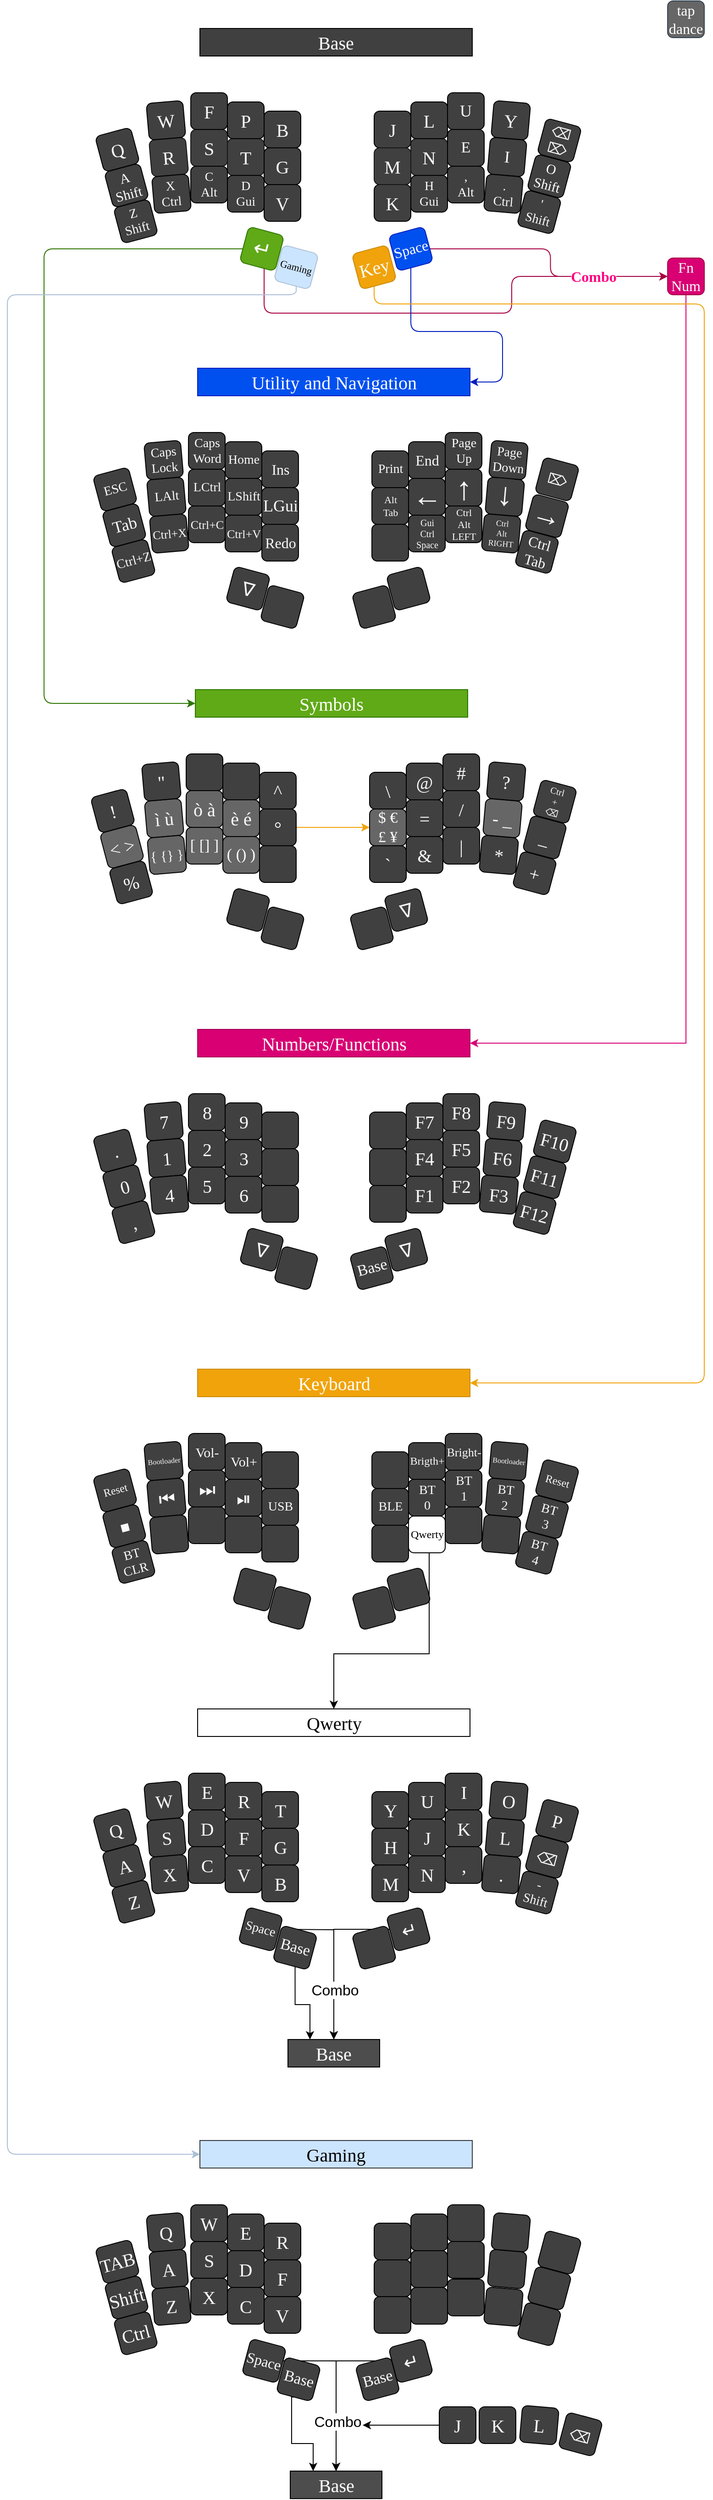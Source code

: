 <mxfile version="20.7.4" type="device"><diagram id="EX9U6J9YtXhR0Z1IHUno" name="Pagina-1"><mxGraphModel dx="851" dy="1995" grid="1" gridSize="10" guides="1" tooltips="1" connect="1" arrows="1" fold="1" page="1" pageScale="1" pageWidth="827" pageHeight="1169" math="0" shadow="0"><root><mxCell id="0"/><mxCell id="1" parent="0"/><mxCell id="iFBfvALlvyKdv1rGwnyk-2" value="R" style="rounded=1;whiteSpace=wrap;html=1;fontSize=20;fillColor=#404040;fontFamily=Tahoma;fontColor=#FFFFFF;rotation=355;strokeColor=#171717;verticalAlign=middle;" parent="1" vertex="1"><mxGeometry x="196" y="110" width="40" height="40" as="geometry"/></mxCell><mxCell id="iFBfvALlvyKdv1rGwnyk-3" value="Base" style="rounded=0;whiteSpace=wrap;html=1;fontSize=20;fillColor=#404040;glass=0;sketch=0;fontColor=#FFFFFF;fontFamily=Lucida Console;" parent="1" vertex="1"><mxGeometry x="250" y="-10" width="297" height="30" as="geometry"/></mxCell><mxCell id="iFBfvALlvyKdv1rGwnyk-4" value="V" style="rounded=1;whiteSpace=wrap;html=1;fontSize=20;fillColor=#404040;fontFamily=Tahoma;fontColor=#FAFAFA;" parent="1" vertex="1"><mxGeometry x="320" y="160" width="40" height="40" as="geometry"/></mxCell><mxCell id="iFBfvALlvyKdv1rGwnyk-7" value="B" style="rounded=1;whiteSpace=wrap;html=1;fontSize=20;fillColor=#404040;fontFamily=Tahoma;fontColor=#FAFAFA;" parent="1" vertex="1"><mxGeometry x="320" y="80" width="40" height="40" as="geometry"/></mxCell><mxCell id="iFBfvALlvyKdv1rGwnyk-8" value="T" style="rounded=1;whiteSpace=wrap;html=1;fontSize=20;fillColor=#404040;fontFamily=Tahoma;fontColor=#ffffff;strokeColor=#171717;verticalAlign=middle;" parent="1" vertex="1"><mxGeometry x="280" y="110" width="40" height="40" as="geometry"/></mxCell><mxCell id="iFBfvALlvyKdv1rGwnyk-9" value="G" style="rounded=1;whiteSpace=wrap;html=1;fontSize=20;fillColor=#404040;fontFamily=Tahoma;fontColor=#FAFAFA;" parent="1" vertex="1"><mxGeometry x="320" y="120" width="40" height="40" as="geometry"/></mxCell><mxCell id="iFBfvALlvyKdv1rGwnyk-10" value="W" style="rounded=1;whiteSpace=wrap;html=1;fontSize=20;fillColor=#404040;fontFamily=Tahoma;fontColor=#FAFAFA;rotation=-5;" parent="1" vertex="1"><mxGeometry x="193" y="70" width="40" height="40" as="geometry"/></mxCell><mxCell id="iFBfvALlvyKdv1rGwnyk-11" value="S" style="rounded=1;whiteSpace=wrap;html=1;fontSize=20;fillColor=#404040;fontFamily=Tahoma;fontColor=#FFFFFF;strokeColor=#171717;verticalAlign=middle;" parent="1" vertex="1"><mxGeometry x="240" y="100" width="40" height="40" as="geometry"/></mxCell><mxCell id="iFBfvALlvyKdv1rGwnyk-12" value="D&lt;br style=&quot;font-size: 14px;&quot;&gt;Gui" style="rounded=1;whiteSpace=wrap;html=1;fontSize=14;fillColor=#404040;fontFamily=Tahoma;fontColor=#FAFAFA;verticalAlign=bottom;" parent="1" vertex="1"><mxGeometry x="280" y="150" width="40" height="40" as="geometry"/></mxCell><mxCell id="iFBfvALlvyKdv1rGwnyk-13" value="C&lt;br style=&quot;font-size: 14px;&quot;&gt;Alt" style="rounded=1;whiteSpace=wrap;html=1;fontSize=14;fillColor=#404040;fontFamily=Tahoma;fontColor=#FAFAFA;verticalAlign=bottom;" parent="1" vertex="1"><mxGeometry x="240" y="140" width="40" height="40" as="geometry"/></mxCell><mxCell id="iFBfvALlvyKdv1rGwnyk-14" value="X&lt;br style=&quot;font-size: 14px;&quot;&gt;Ctrl" style="rounded=1;whiteSpace=wrap;html=1;fontSize=14;fillColor=#404040;fontFamily=Tahoma;fontColor=#FAFAFA;rotation=355;verticalAlign=bottom;" parent="1" vertex="1"><mxGeometry x="199" y="150" width="40" height="40" as="geometry"/></mxCell><mxCell id="iFBfvALlvyKdv1rGwnyk-15" value="Z&lt;br style=&quot;font-size: 14px;&quot;&gt;Shift" style="rounded=1;whiteSpace=wrap;html=1;fontSize=14;fillColor=#404040;fontFamily=Tahoma;fontColor=#FAFAFA;rotation=345;verticalAlign=bottom;" parent="1" vertex="1"><mxGeometry x="160" y="180" width="40" height="40" as="geometry"/></mxCell><mxCell id="iFBfvALlvyKdv1rGwnyk-16" value="Q" style="rounded=1;whiteSpace=wrap;html=1;fontSize=20;fillColor=#404040;fontFamily=Tahoma;fontColor=#FAFAFA;rotation=345;" parent="1" vertex="1"><mxGeometry x="140" y="102" width="40" height="40" as="geometry"/></mxCell><mxCell id="iFBfvALlvyKdv1rGwnyk-17" value="A&lt;br style=&quot;font-size: 15px;&quot;&gt;Shift" style="rounded=1;whiteSpace=wrap;html=1;fontSize=15;fillColor=#404040;fontFamily=Tahoma;rotation=345;strokeColor=#000000;fontColor=#FFFFFF;" parent="1" vertex="1"><mxGeometry x="150" y="141" width="40" height="40" as="geometry"/></mxCell><mxCell id="iFBfvALlvyKdv1rGwnyk-398" value="" style="edgeStyle=orthogonalEdgeStyle;orthogonalLoop=1;jettySize=auto;html=1;fontFamily=Tahoma;fontSize=16;fontColor=#FAFAFA;entryX=0;entryY=0.5;entryDx=0;entryDy=0;fillColor=#60a917;strokeColor=#2D7600;rounded=1;" parent="1" target="iFBfvALlvyKdv1rGwnyk-135" edge="1"><mxGeometry relative="1" as="geometry"><Array as="points"><mxPoint x="80" y="230"/><mxPoint x="80" y="725"/></Array><mxPoint x="299.294" y="230" as="sourcePoint"/></mxGeometry></mxCell><mxCell id="iFBfvALlvyKdv1rGwnyk-401" style="edgeStyle=orthogonalEdgeStyle;rounded=1;orthogonalLoop=1;jettySize=auto;html=1;fontFamily=Tahoma;fontSize=16;fontColor=#FAFAFA;fillColor=#d80073;strokeColor=#A50040;" parent="1" target="iFBfvALlvyKdv1rGwnyk-400" edge="1"><mxGeometry relative="1" as="geometry"><Array as="points"><mxPoint x="320" y="300"/><mxPoint x="590" y="300"/><mxPoint x="590" y="260"/></Array><mxPoint x="320.008" y="250.708" as="sourcePoint"/></mxGeometry></mxCell><mxCell id="iFBfvALlvyKdv1rGwnyk-19" value="I" style="rounded=1;whiteSpace=wrap;html=1;fontSize=18;fillColor=#404040;fontFamily=Tahoma;rotation=5;flipV=0;flipH=0;direction=east;strokeColor=#000000;verticalAlign=middle;fontColor=#FFFFFF;" parent="1" vertex="1"><mxGeometry x="565" y="110" width="40" height="40" as="geometry"/></mxCell><mxCell id="iFBfvALlvyKdv1rGwnyk-20" value="K" style="rounded=1;whiteSpace=wrap;html=1;fontSize=20;fillColor=#404040;fontFamily=Tahoma;fontColor=#FAFAFA;flipV=0;flipH=0;direction=east;" parent="1" vertex="1"><mxGeometry x="440" y="160" width="40" height="40" as="geometry"/></mxCell><mxCell id="iFBfvALlvyKdv1rGwnyk-23" value="J" style="rounded=1;whiteSpace=wrap;html=1;fontSize=20;fillColor=#404040;fontFamily=Tahoma;fontColor=#FAFAFA;flipV=0;flipH=0;direction=east;" parent="1" vertex="1"><mxGeometry x="440" y="80" width="40" height="40" as="geometry"/></mxCell><mxCell id="iFBfvALlvyKdv1rGwnyk-24" value="N" style="rounded=1;whiteSpace=wrap;html=1;fontSize=20;fillColor=#404040;fontFamily=Tahoma;fontColor=#ffffff;flipV=0;flipH=0;direction=east;strokeColor=#171717;verticalAlign=middle;" parent="1" vertex="1"><mxGeometry x="480" y="110" width="40" height="40" as="geometry"/></mxCell><mxCell id="iFBfvALlvyKdv1rGwnyk-25" value="M" style="rounded=1;whiteSpace=wrap;html=1;fontSize=20;fillColor=#404040;fontFamily=Tahoma;fontColor=#FAFAFA;flipV=0;flipH=0;direction=east;strokeColor=#171717;" parent="1" vertex="1"><mxGeometry x="440" y="120" width="40" height="40" as="geometry"/></mxCell><mxCell id="iFBfvALlvyKdv1rGwnyk-27" value="E" style="rounded=1;whiteSpace=wrap;html=1;fontSize=17;fillColor=#404040;fontFamily=Tahoma;flipV=0;flipH=0;direction=east;strokeColor=#000000;verticalAlign=middle;fontColor=#FFFFFF;" parent="1" vertex="1"><mxGeometry x="520" y="100" width="40" height="40" as="geometry"/></mxCell><mxCell id="iFBfvALlvyKdv1rGwnyk-28" value="H&lt;br style=&quot;font-size: 14px;&quot;&gt;Gui" style="rounded=1;whiteSpace=wrap;html=1;fontSize=14;fillColor=#404040;fontFamily=Tahoma;fontColor=#FAFAFA;flipV=0;flipH=0;direction=east;verticalAlign=bottom;" parent="1" vertex="1"><mxGeometry x="480" y="150" width="40" height="40" as="geometry"/></mxCell><mxCell id="iFBfvALlvyKdv1rGwnyk-29" value=",&lt;br style=&quot;font-size: 14px;&quot;&gt;Alt" style="rounded=1;whiteSpace=wrap;html=1;fontSize=14;fillColor=#404040;fontFamily=Tahoma;fontColor=#FAFAFA;flipV=0;flipH=0;direction=east;verticalAlign=bottom;" parent="1" vertex="1"><mxGeometry x="520" y="140" width="40" height="40" as="geometry"/></mxCell><mxCell id="iFBfvALlvyKdv1rGwnyk-30" value=".&lt;br style=&quot;font-size: 14px;&quot;&gt;Ctrl" style="rounded=1;whiteSpace=wrap;html=1;fontSize=14;fillColor=#404040;fontFamily=Tahoma;fontColor=#FAFAFA;rotation=5;flipV=0;flipH=0;direction=east;verticalAlign=bottom;" parent="1" vertex="1"><mxGeometry x="561" y="150" width="40" height="40" as="geometry"/></mxCell><mxCell id="iFBfvALlvyKdv1rGwnyk-31" value="'&lt;br style=&quot;font-size: 14px;&quot;&gt;&lt;font style=&quot;font-size: 14px;&quot;&gt;Shift&lt;/font&gt;" style="rounded=1;whiteSpace=wrap;html=1;fontSize=14;fillColor=#404040;fontFamily=Tahoma;fontColor=#FAFAFA;rotation=15;flipV=0;flipH=0;direction=east;labelPosition=center;verticalLabelPosition=middle;align=center;verticalAlign=bottom;" parent="1" vertex="1"><mxGeometry x="600" y="170" width="40" height="40" as="geometry"/></mxCell><mxCell id="iFBfvALlvyKdv1rGwnyk-32" value="&lt;span style=&quot;font-family: &amp;quot;segoe ui emoji&amp;quot;, &amp;quot;apple color emoji&amp;quot;, &amp;quot;noto color emoji&amp;quot;; font-size: 15px;&quot;&gt;⌫&lt;br style=&quot;font-size: 15px;&quot;&gt;&lt;/span&gt;&lt;span style=&quot;font-family: &amp;quot;segoe ui emoji&amp;quot;, &amp;quot;apple color emoji&amp;quot;, &amp;quot;noto color emoji&amp;quot;; font-size: 15px;&quot;&gt;⌦&lt;/span&gt;&lt;span style=&quot;font-family: &amp;quot;segoe ui emoji&amp;quot;, &amp;quot;apple color emoji&amp;quot;, &amp;quot;noto color emoji&amp;quot;; font-size: 15px;&quot;&gt;&lt;br style=&quot;font-size: 15px;&quot;&gt;&lt;/span&gt;" style="rounded=1;whiteSpace=wrap;html=1;fontSize=15;fillColor=#404040;fontFamily=Tahoma;fontColor=#FAFAFA;rotation=15;flipV=0;flipH=0;direction=east;" parent="1" vertex="1"><mxGeometry x="622" y="92" width="40" height="40" as="geometry"/></mxCell><mxCell id="iFBfvALlvyKdv1rGwnyk-33" value="O&lt;br&gt;Shift" style="rounded=1;whiteSpace=wrap;html=1;fontSize=15;fillColor=#404040;fontFamily=Tahoma;rotation=15;flipV=0;flipH=0;direction=east;strokeColor=#000000;fontColor=#FFFFFF;" parent="1" vertex="1"><mxGeometry x="611" y="131" width="40" height="40" as="geometry"/></mxCell><mxCell id="iFBfvALlvyKdv1rGwnyk-403" style="edgeStyle=orthogonalEdgeStyle;rounded=1;orthogonalLoop=1;jettySize=auto;html=1;entryX=0;entryY=0.5;entryDx=0;entryDy=0;fontFamily=Tahoma;fontSize=16;fontColor=#FAFAFA;fillColor=#d80073;strokeColor=#A50040;" parent="1" source="iFBfvALlvyKdv1rGwnyk-34" target="iFBfvALlvyKdv1rGwnyk-400" edge="1"><mxGeometry relative="1" as="geometry"/></mxCell><mxCell id="iFBfvALlvyKdv1rGwnyk-407" value="Combo" style="edgeLabel;html=1;align=center;verticalAlign=middle;resizable=0;points=[];fontSize=16;fontFamily=Tahoma;fontColor=#FF0080;fontStyle=1" parent="iFBfvALlvyKdv1rGwnyk-403" vertex="1" connectable="0"><mxGeometry x="0.331" y="1" relative="1" as="geometry"><mxPoint x="16" y="1" as="offset"/></mxGeometry></mxCell><mxCell id="iFBfvALlvyKdv1rGwnyk-404" style="edgeStyle=orthogonalEdgeStyle;rounded=1;orthogonalLoop=1;jettySize=auto;html=1;fontFamily=Tahoma;fontSize=16;fontColor=#FAFAFA;entryX=1;entryY=0.5;entryDx=0;entryDy=0;fillColor=#0050ef;strokeColor=#001DBC;" parent="1" source="iFBfvALlvyKdv1rGwnyk-34" target="iFBfvALlvyKdv1rGwnyk-36" edge="1"><mxGeometry relative="1" as="geometry"><mxPoint x="560" y="350" as="targetPoint"/><Array as="points"><mxPoint x="480" y="320"/><mxPoint x="580" y="320"/><mxPoint x="580" y="375"/></Array></mxGeometry></mxCell><mxCell id="iFBfvALlvyKdv1rGwnyk-34" value="Space" style="rounded=1;whiteSpace=wrap;html=1;fontSize=16;fillColor=#0050ef;fontFamily=Tahoma;fontColor=#ffffff;rotation=345;flipV=0;flipH=0;direction=east;strokeColor=#001DBC;" parent="1" vertex="1"><mxGeometry x="460" y="210" width="40" height="40" as="geometry"/></mxCell><mxCell id="iFBfvALlvyKdv1rGwnyk-35" value="LAlt" style="rounded=1;whiteSpace=wrap;html=1;fontSize=14;fillColor=#404040;fontFamily=Tahoma;fontColor=#FAFAFA;rotation=355;" parent="1" vertex="1"><mxGeometry x="193.5" y="480" width="40" height="40" as="geometry"/></mxCell><mxCell id="iFBfvALlvyKdv1rGwnyk-36" value="Utility and Navigation" style="rounded=0;whiteSpace=wrap;html=1;fontSize=20;fillColor=#0050ef;glass=0;sketch=0;fontFamily=Lucida Console;strokeColor=#001DBC;fontColor=#ffffff;" parent="1" vertex="1"><mxGeometry x="247.5" y="360" width="297" height="30" as="geometry"/></mxCell><mxCell id="iFBfvALlvyKdv1rGwnyk-37" value="&lt;span style=&quot;color: rgb(250, 250, 250); font-family: Tahoma; font-size: 16px; font-style: normal; font-variant-ligatures: normal; font-variant-caps: normal; font-weight: 400; letter-spacing: normal; orphans: 2; text-align: center; text-indent: 0px; text-transform: none; widows: 2; word-spacing: 0px; -webkit-text-stroke-width: 0px; background-color: rgb(64, 64, 64); text-decoration-thickness: initial; text-decoration-style: initial; text-decoration-color: initial; float: none; display: inline !important;&quot;&gt;Redo&lt;/span&gt;" style="rounded=1;whiteSpace=wrap;html=1;fontSize=16;fillColor=#404040;fontFamily=Tahoma;fontColor=#FAFAFA;" parent="1" vertex="1"><mxGeometry x="317.5" y="530" width="40" height="40" as="geometry"/></mxCell><mxCell id="iFBfvALlvyKdv1rGwnyk-38" value="Caps&lt;br style=&quot;font-size: 14px;&quot;&gt;Word" style="rounded=1;whiteSpace=wrap;html=1;fontSize=14;fillColor=#404040;fontFamily=Tahoma;fontColor=#FAFAFA;" parent="1" vertex="1"><mxGeometry x="237.5" y="430" width="40" height="40" as="geometry"/></mxCell><mxCell id="iFBfvALlvyKdv1rGwnyk-39" value="&lt;span style=&quot;color: rgb(250, 250, 250); font-family: Tahoma; font-size: 14px; font-style: normal; font-variant-ligatures: normal; font-variant-caps: normal; font-weight: 400; letter-spacing: normal; orphans: 2; text-align: center; text-indent: 0px; text-transform: none; widows: 2; word-spacing: 0px; -webkit-text-stroke-width: 0px; background-color: rgb(64, 64, 64); text-decoration-thickness: initial; text-decoration-style: initial; text-decoration-color: initial; float: none; display: inline !important;&quot;&gt;Home&lt;br style=&quot;font-size: 14px;&quot;&gt;&lt;/span&gt;" style="rounded=1;whiteSpace=wrap;html=1;fontSize=14;fillColor=#404040;fontFamily=Tahoma;fontColor=#FAFAFA;" parent="1" vertex="1"><mxGeometry x="277.5" y="440" width="40" height="40" as="geometry"/></mxCell><mxCell id="iFBfvALlvyKdv1rGwnyk-40" value="&lt;span style=&quot;color: rgb(250, 250, 250); font-family: Tahoma; font-size: 16px; font-style: normal; font-variant-ligatures: normal; font-variant-caps: normal; font-weight: 400; letter-spacing: normal; orphans: 2; text-align: center; text-indent: 0px; text-transform: none; widows: 2; word-spacing: 0px; -webkit-text-stroke-width: 0px; background-color: rgb(64, 64, 64); text-decoration-thickness: initial; text-decoration-style: initial; text-decoration-color: initial; float: none; display: inline !important;&quot;&gt;Ins&lt;/span&gt;" style="rounded=1;whiteSpace=wrap;html=1;fontSize=16;fillColor=#404040;fontFamily=Tahoma;fontColor=#FAFAFA;" parent="1" vertex="1"><mxGeometry x="317.5" y="450" width="40" height="40" as="geometry"/></mxCell><mxCell id="iFBfvALlvyKdv1rGwnyk-41" value="LShift" style="rounded=1;whiteSpace=wrap;html=1;fontSize=14;fillColor=#404040;fontFamily=Tahoma;fontColor=#FAFAFA;" parent="1" vertex="1"><mxGeometry x="277.5" y="480" width="40" height="40" as="geometry"/></mxCell><mxCell id="iFBfvALlvyKdv1rGwnyk-42" value="LGui" style="rounded=1;whiteSpace=wrap;html=1;fontSize=18;fillColor=#404040;fontFamily=Tahoma;fontColor=#FAFAFA;" parent="1" vertex="1"><mxGeometry x="317.5" y="490" width="40" height="40" as="geometry"/></mxCell><mxCell id="iFBfvALlvyKdv1rGwnyk-43" value="&lt;span style=&quot;color: rgb(250, 250, 250); font-family: Tahoma; font-size: 14px; font-style: normal; font-variant-ligatures: normal; font-variant-caps: normal; font-weight: 400; letter-spacing: normal; orphans: 2; text-align: center; text-indent: 0px; text-transform: none; widows: 2; word-spacing: 0px; -webkit-text-stroke-width: 0px; background-color: rgb(64, 64, 64); text-decoration-thickness: initial; text-decoration-style: initial; text-decoration-color: initial; float: none; display: inline !important;&quot;&gt;Caps Lock&lt;/span&gt;" style="rounded=1;whiteSpace=wrap;html=1;fontSize=14;fillColor=#404040;fontFamily=Tahoma;fontColor=#FAFAFA;rotation=-5;" parent="1" vertex="1"><mxGeometry x="190.5" y="440" width="40" height="40" as="geometry"/></mxCell><mxCell id="iFBfvALlvyKdv1rGwnyk-44" value="LCtrl" style="rounded=1;whiteSpace=wrap;html=1;fontSize=14;fillColor=#404040;fontFamily=Tahoma;fontColor=#FAFAFA;" parent="1" vertex="1"><mxGeometry x="237.5" y="470" width="40" height="40" as="geometry"/></mxCell><mxCell id="iFBfvALlvyKdv1rGwnyk-45" value="&lt;span style=&quot;color: rgb(250, 250, 250); font-family: Tahoma; font-size: 13px; font-style: normal; font-variant-ligatures: normal; font-variant-caps: normal; font-weight: 400; letter-spacing: normal; orphans: 2; text-align: center; text-indent: 0px; text-transform: none; widows: 2; word-spacing: 0px; -webkit-text-stroke-width: 0px; background-color: rgb(64, 64, 64); text-decoration-thickness: initial; text-decoration-style: initial; text-decoration-color: initial; float: none; display: inline !important;&quot;&gt;Ctrl+V&lt;/span&gt;" style="rounded=1;whiteSpace=wrap;html=1;fontSize=13;fillColor=#404040;fontFamily=Tahoma;fontColor=#FAFAFA;" parent="1" vertex="1"><mxGeometry x="277.5" y="520" width="40" height="40" as="geometry"/></mxCell><mxCell id="iFBfvALlvyKdv1rGwnyk-46" value="&lt;span style=&quot;color: rgb(250, 250, 250); font-family: Tahoma; font-size: 13px; font-style: normal; font-variant-ligatures: normal; font-variant-caps: normal; font-weight: 400; letter-spacing: normal; orphans: 2; text-align: center; text-indent: 0px; text-transform: none; widows: 2; word-spacing: 0px; -webkit-text-stroke-width: 0px; background-color: rgb(64, 64, 64); text-decoration-thickness: initial; text-decoration-style: initial; text-decoration-color: initial; float: none; display: inline !important;&quot;&gt;Ctrl+C&lt;br style=&quot;font-size: 13px;&quot;&gt;&lt;/span&gt;" style="rounded=1;whiteSpace=wrap;html=1;fontSize=13;fillColor=#404040;fontFamily=Tahoma;fontColor=#FAFAFA;" parent="1" vertex="1"><mxGeometry x="237.5" y="510" width="40" height="40" as="geometry"/></mxCell><mxCell id="iFBfvALlvyKdv1rGwnyk-47" value="&lt;span style=&quot;color: rgb(250, 250, 250); font-family: Tahoma; font-size: 13px; font-style: normal; font-variant-ligatures: normal; font-variant-caps: normal; font-weight: 400; letter-spacing: normal; orphans: 2; text-align: center; text-indent: 0px; text-transform: none; widows: 2; word-spacing: 0px; -webkit-text-stroke-width: 0px; background-color: rgb(64, 64, 64); text-decoration-thickness: initial; text-decoration-style: initial; text-decoration-color: initial; float: none; display: inline !important;&quot;&gt;Ctrl+X&lt;br style=&quot;font-size: 13px;&quot;&gt;&lt;/span&gt;" style="rounded=1;whiteSpace=wrap;html=1;fontSize=13;fillColor=#404040;fontFamily=Tahoma;fontColor=#FAFAFA;rotation=355;" parent="1" vertex="1"><mxGeometry x="196.5" y="520" width="40" height="40" as="geometry"/></mxCell><mxCell id="iFBfvALlvyKdv1rGwnyk-48" value="&lt;span style=&quot;font-size: 14px;&quot;&gt;Ctrl+Z&lt;br style=&quot;font-size: 14px;&quot;&gt;&lt;/span&gt;" style="rounded=1;whiteSpace=wrap;html=1;fontSize=14;fillColor=#404040;fontFamily=Tahoma;fontColor=#FAFAFA;rotation=345;" parent="1" vertex="1"><mxGeometry x="157.5" y="550" width="40" height="40" as="geometry"/></mxCell><mxCell id="iFBfvALlvyKdv1rGwnyk-49" value="ESC" style="rounded=1;whiteSpace=wrap;html=1;fontSize=14;fillColor=#404040;fontFamily=Tahoma;fontColor=#FAFAFA;rotation=345;" parent="1" vertex="1"><mxGeometry x="137.5" y="472" width="40" height="40" as="geometry"/></mxCell><mxCell id="iFBfvALlvyKdv1rGwnyk-50" value="Tab" style="rounded=1;whiteSpace=wrap;html=1;fontSize=18;fillColor=#404040;fontFamily=Tahoma;fontColor=#FAFAFA;rotation=345;" parent="1" vertex="1"><mxGeometry x="147.5" y="511" width="40" height="40" as="geometry"/></mxCell><mxCell id="iFBfvALlvyKdv1rGwnyk-52" value="&lt;span style=&quot;color: rgb(250, 250, 250); font-family: sans-serif; font-size: 35px; font-style: normal; font-variant-ligatures: normal; font-variant-caps: normal; font-weight: 400; letter-spacing: normal; orphans: 2; text-align: center; text-indent: 0px; text-transform: none; widows: 2; word-spacing: 0px; -webkit-text-stroke-width: 0px; background-color: rgb(64, 64, 64); text-decoration-thickness: initial; text-decoration-style: initial; text-decoration-color: initial; float: none; display: inline !important;&quot;&gt;↓&lt;/span&gt;" style="rounded=1;whiteSpace=wrap;html=1;fontSize=14;fillColor=#404040;fontFamily=Tahoma;fontColor=#FAFAFA;rotation=5;flipV=0;flipH=0;direction=east;verticalAlign=bottom;" parent="1" vertex="1"><mxGeometry x="562.5" y="480" width="40" height="40" as="geometry"/></mxCell><mxCell id="iFBfvALlvyKdv1rGwnyk-53" value="&lt;span style=&quot;color: rgb(250, 250, 250); font-family: Tahoma; font-size: 14px; font-style: normal; font-variant-ligatures: normal; font-variant-caps: normal; font-weight: 400; letter-spacing: normal; orphans: 2; text-align: center; text-indent: 0px; text-transform: none; widows: 2; word-spacing: 0px; -webkit-text-stroke-width: 0px; background-color: rgb(64, 64, 64); text-decoration-thickness: initial; text-decoration-style: initial; text-decoration-color: initial; float: none; display: inline !important;&quot;&gt;&lt;br style=&quot;font-size: 14px;&quot;&gt;&lt;/span&gt;" style="rounded=1;whiteSpace=wrap;html=1;fontSize=14;fillColor=#404040;fontFamily=Tahoma;fontColor=#FAFAFA;flipV=0;flipH=0;direction=east;" parent="1" vertex="1"><mxGeometry x="437.5" y="530" width="40" height="40" as="geometry"/></mxCell><mxCell id="iFBfvALlvyKdv1rGwnyk-54" value="Page&lt;br style=&quot;font-size: 14px;&quot;&gt;Up" style="rounded=1;whiteSpace=wrap;html=1;fontSize=14;fillColor=#404040;fontFamily=Tahoma;fontColor=#FAFAFA;flipV=0;flipH=0;direction=east;" parent="1" vertex="1"><mxGeometry x="517.5" y="430" width="40" height="40" as="geometry"/></mxCell><mxCell id="iFBfvALlvyKdv1rGwnyk-55" value="&lt;span style=&quot;color: rgb(250, 250, 250); font-family: Tahoma; font-size: 16px; font-style: normal; font-variant-ligatures: normal; font-variant-caps: normal; font-weight: 400; letter-spacing: normal; orphans: 2; text-align: center; text-indent: 0px; text-transform: none; widows: 2; word-spacing: 0px; -webkit-text-stroke-width: 0px; background-color: rgb(64, 64, 64); text-decoration-thickness: initial; text-decoration-style: initial; text-decoration-color: initial; float: none; display: inline !important;&quot;&gt;End&lt;/span&gt;" style="rounded=1;whiteSpace=wrap;html=1;fontSize=16;fillColor=#404040;fontFamily=Tahoma;fontColor=#FAFAFA;flipV=0;flipH=0;direction=east;" parent="1" vertex="1"><mxGeometry x="477.5" y="440" width="40" height="40" as="geometry"/></mxCell><mxCell id="iFBfvALlvyKdv1rGwnyk-56" value="&lt;span style=&quot;color: rgb(250, 250, 250); font-family: Tahoma; font-size: 14px; font-style: normal; font-variant-ligatures: normal; font-variant-caps: normal; font-weight: 400; letter-spacing: normal; orphans: 2; text-align: center; text-indent: 0px; text-transform: none; widows: 2; word-spacing: 0px; -webkit-text-stroke-width: 0px; background-color: rgb(64, 64, 64); text-decoration-thickness: initial; text-decoration-style: initial; text-decoration-color: initial; float: none; display: inline !important;&quot;&gt;Print&lt;br style=&quot;font-size: 14px;&quot;&gt;&lt;/span&gt;" style="rounded=1;whiteSpace=wrap;html=1;fontSize=14;fillColor=#404040;fontFamily=Tahoma;fontColor=#FAFAFA;flipV=0;flipH=0;direction=east;" parent="1" vertex="1"><mxGeometry x="437.5" y="450" width="40" height="40" as="geometry"/></mxCell><mxCell id="iFBfvALlvyKdv1rGwnyk-57" value="&lt;span style=&quot;color: rgb(250, 250, 250); font-family: sans-serif; font-size: 32px; font-style: normal; font-variant-ligatures: normal; font-variant-caps: normal; font-weight: 400; letter-spacing: normal; orphans: 2; text-align: center; text-indent: 0px; text-transform: none; widows: 2; word-spacing: 0px; -webkit-text-stroke-width: 0px; background-color: rgb(64, 64, 64); text-decoration-thickness: initial; text-decoration-style: initial; text-decoration-color: initial; float: none; display: inline !important;&quot;&gt;←&lt;/span&gt;" style="rounded=1;whiteSpace=wrap;html=1;fontSize=32;fillColor=#404040;fontFamily=Tahoma;fontColor=#FAFAFA;flipV=0;flipH=0;direction=east;verticalAlign=bottom;horizontal=1;" parent="1" vertex="1"><mxGeometry x="477.5" y="480" width="40" height="40" as="geometry"/></mxCell><mxCell id="iFBfvALlvyKdv1rGwnyk-58" value="&lt;span style=&quot;color: rgb(250, 250, 250); font-family: Tahoma; font-size: 11px; font-style: normal; font-variant-ligatures: normal; font-variant-caps: normal; font-weight: 400; letter-spacing: normal; orphans: 2; text-align: center; text-indent: 0px; text-transform: none; widows: 2; word-spacing: 0px; -webkit-text-stroke-width: 0px; background-color: rgb(64, 64, 64); text-decoration-thickness: initial; text-decoration-style: initial; text-decoration-color: initial; float: none; display: inline !important;&quot;&gt;Alt&lt;br&gt;Tab&lt;br style=&quot;font-size: 11px;&quot;&gt;&lt;/span&gt;" style="rounded=1;whiteSpace=wrap;html=1;fontSize=11;fillColor=#404040;fontFamily=Tahoma;fontColor=#FAFAFA;flipV=0;flipH=0;direction=east;verticalAlign=middle;" parent="1" vertex="1"><mxGeometry x="437.5" y="490" width="40" height="40" as="geometry"/></mxCell><mxCell id="iFBfvALlvyKdv1rGwnyk-59" value="&lt;span style=&quot;color: rgb(250, 250, 250); font-family: Tahoma; font-size: 14px; font-style: normal; font-variant-ligatures: normal; font-variant-caps: normal; font-weight: 400; letter-spacing: normal; orphans: 2; text-align: center; text-indent: 0px; text-transform: none; widows: 2; word-spacing: 0px; -webkit-text-stroke-width: 0px; background-color: rgb(64, 64, 64); text-decoration-thickness: initial; text-decoration-style: initial; text-decoration-color: initial; float: none; display: inline !important;&quot;&gt;Page&lt;br style=&quot;font-size: 14px;&quot;&gt;Down&lt;br style=&quot;font-size: 14px;&quot;&gt;&lt;/span&gt;" style="rounded=1;whiteSpace=wrap;html=1;fontSize=14;fillColor=#404040;fontFamily=Tahoma;fontColor=#FAFAFA;rotation=5;flipV=0;flipH=0;direction=east;" parent="1" vertex="1"><mxGeometry x="566.5" y="440" width="40" height="40" as="geometry"/></mxCell><mxCell id="iFBfvALlvyKdv1rGwnyk-60" value="&lt;span style=&quot;color: rgb(250, 250, 250); font-family: sans-serif; font-size: 35px; font-style: normal; font-variant-ligatures: normal; font-variant-caps: normal; font-weight: 400; letter-spacing: normal; orphans: 2; text-align: center; text-indent: 0px; text-transform: none; widows: 2; word-spacing: 0px; -webkit-text-stroke-width: 0px; background-color: rgb(64, 64, 64); text-decoration-thickness: initial; text-decoration-style: initial; text-decoration-color: initial; float: none; display: inline !important;&quot;&gt;↑&lt;/span&gt;" style="rounded=1;whiteSpace=wrap;html=1;fontSize=14;fillColor=#404040;fontFamily=Tahoma;fontColor=#FAFAFA;flipV=0;flipH=0;direction=east;" parent="1" vertex="1"><mxGeometry x="517.5" y="470" width="40" height="40" as="geometry"/></mxCell><mxCell id="iFBfvALlvyKdv1rGwnyk-61" value="&lt;span style=&quot;background-color: rgb(64, 64, 64); font-size: 10px;&quot;&gt;Gui&lt;br style=&quot;font-size: 10px;&quot;&gt;Ctrl&lt;br style=&quot;font-size: 10px;&quot;&gt;Space&lt;br style=&quot;font-size: 10px;&quot;&gt;&lt;/span&gt;" style="rounded=1;whiteSpace=wrap;html=1;fontSize=10;fillColor=#404040;fontFamily=Tahoma;fontColor=#FAFAFA;flipV=0;flipH=0;direction=east;" parent="1" vertex="1"><mxGeometry x="477.5" y="520" width="40" height="40" as="geometry"/></mxCell><mxCell id="iFBfvALlvyKdv1rGwnyk-62" value="&lt;span style=&quot;color: rgb(250, 250, 250); font-family: Tahoma; font-size: 11px; font-style: normal; font-variant-ligatures: normal; font-variant-caps: normal; font-weight: 400; letter-spacing: normal; orphans: 2; text-align: center; text-indent: 0px; text-transform: none; widows: 2; word-spacing: 0px; -webkit-text-stroke-width: 0px; background-color: rgb(64, 64, 64); text-decoration-thickness: initial; text-decoration-style: initial; text-decoration-color: initial; float: none; display: inline !important;&quot;&gt;Ctrl&lt;br style=&quot;font-size: 11px;&quot;&gt;Alt&lt;br style=&quot;font-size: 11px;&quot;&gt;LEFT&lt;br style=&quot;font-size: 11px;&quot;&gt;&lt;/span&gt;" style="rounded=1;whiteSpace=wrap;html=1;fontSize=11;fillColor=#404040;fontFamily=Tahoma;fontColor=#FAFAFA;flipV=0;flipH=0;direction=east;" parent="1" vertex="1"><mxGeometry x="517.5" y="510" width="40" height="40" as="geometry"/></mxCell><mxCell id="iFBfvALlvyKdv1rGwnyk-63" value="&lt;span style=&quot;color: rgb(250, 250, 250); font-family: Tahoma; font-size: 9px; font-style: normal; font-variant-ligatures: normal; font-variant-caps: normal; font-weight: 400; letter-spacing: normal; orphans: 2; text-align: center; text-indent: 0px; text-transform: none; widows: 2; word-spacing: 0px; -webkit-text-stroke-width: 0px; background-color: rgb(64, 64, 64); text-decoration-thickness: initial; text-decoration-style: initial; text-decoration-color: initial; float: none; display: inline !important;&quot;&gt;Ctrl&lt;br style=&quot;font-size: 9px;&quot;&gt;Alt&lt;br style=&quot;font-size: 9px;&quot;&gt;RIGHT&lt;br style=&quot;font-size: 9px;&quot;&gt;&lt;/span&gt;" style="rounded=1;whiteSpace=wrap;html=1;fontSize=9;fillColor=#404040;fontFamily=Tahoma;fontColor=#FAFAFA;rotation=5;flipV=0;flipH=0;direction=east;" parent="1" vertex="1"><mxGeometry x="558.5" y="520" width="40" height="40" as="geometry"/></mxCell><mxCell id="iFBfvALlvyKdv1rGwnyk-64" value="Ctrl&lt;br style=&quot;font-size: 16px;&quot;&gt;Tab" style="rounded=1;whiteSpace=wrap;html=1;fontSize=16;fillColor=#404040;fontFamily=Tahoma;fontColor=#FAFAFA;rotation=15;flipV=0;flipH=0;direction=east;" parent="1" vertex="1"><mxGeometry x="597.5" y="540" width="40" height="40" as="geometry"/></mxCell><mxCell id="iFBfvALlvyKdv1rGwnyk-65" value="&lt;span style=&quot;font-family: &amp;quot;segoe ui emoji&amp;quot;, &amp;quot;apple color emoji&amp;quot;, &amp;quot;noto color emoji&amp;quot;; font-size: 15px;&quot;&gt;⌦&lt;/span&gt;" style="rounded=1;whiteSpace=wrap;html=1;fontSize=16;fillColor=#404040;fontFamily=Tahoma;fontColor=#FAFAFA;rotation=15;flipV=0;flipH=0;direction=east;" parent="1" vertex="1"><mxGeometry x="619.5" y="461" width="40" height="40" as="geometry"/></mxCell><mxCell id="iFBfvALlvyKdv1rGwnyk-66" value="&lt;span style=&quot;color: rgb(250, 250, 250); font-family: sans-serif; font-size: 32px; font-style: normal; font-variant-ligatures: normal; font-variant-caps: normal; font-weight: 400; letter-spacing: normal; orphans: 2; text-align: center; text-indent: 0px; text-transform: none; widows: 2; word-spacing: 0px; -webkit-text-stroke-width: 0px; background-color: rgb(64, 64, 64); text-decoration-thickness: initial; text-decoration-style: initial; text-decoration-color: initial; float: none; display: inline !important;&quot;&gt;→&lt;/span&gt;" style="rounded=1;whiteSpace=wrap;html=1;fontSize=32;fillColor=#404040;fontFamily=Tahoma;fontColor=#FAFAFA;rotation=15;flipV=0;flipH=0;direction=east;verticalAlign=bottom;" parent="1" vertex="1"><mxGeometry x="608.5" y="501" width="40" height="40" as="geometry"/></mxCell><mxCell id="iFBfvALlvyKdv1rGwnyk-67" value="" style="rounded=1;whiteSpace=wrap;html=1;fontSize=20;fillColor=#404040;fontFamily=Tahoma;fontColor=#FAFAFA;rotation=345;flipV=0;flipH=0;direction=east;" parent="1" vertex="1"><mxGeometry x="457.5" y="580" width="40" height="40" as="geometry"/></mxCell><mxCell id="iFBfvALlvyKdv1rGwnyk-134" value="ì ù" style="rounded=1;whiteSpace=wrap;html=1;fontSize=20;fillColor=#666666;fontFamily=Tahoma;fontColor=#FAFAFA;rotation=355;" parent="1" vertex="1"><mxGeometry x="191" y="830" width="40" height="40" as="geometry"/></mxCell><mxCell id="iFBfvALlvyKdv1rGwnyk-135" value="Symbols" style="rounded=0;whiteSpace=wrap;html=1;fontSize=20;fillColor=#60a917;glass=0;sketch=0;fontFamily=Lucida Console;strokeColor=#2D7600;fontColor=#ffffff;" parent="1" vertex="1"><mxGeometry x="245" y="710" width="297" height="30" as="geometry"/></mxCell><mxCell id="iFBfvALlvyKdv1rGwnyk-136" value="" style="rounded=1;whiteSpace=wrap;html=1;fontSize=20;fillColor=#404040;fontFamily=Tahoma;fontColor=#FAFAFA;" parent="1" vertex="1"><mxGeometry x="315" y="880" width="40" height="40" as="geometry"/></mxCell><mxCell id="iFBfvALlvyKdv1rGwnyk-137" value="" style="rounded=1;whiteSpace=wrap;html=1;fontSize=20;fillColor=#404040;fontFamily=Tahoma;fontColor=#FAFAFA;" parent="1" vertex="1"><mxGeometry x="235" y="780" width="40" height="40" as="geometry"/></mxCell><mxCell id="iFBfvALlvyKdv1rGwnyk-138" value="" style="rounded=1;whiteSpace=wrap;html=1;fontSize=20;fillColor=#404040;fontFamily=Tahoma;fontColor=#FAFAFA;" parent="1" vertex="1"><mxGeometry x="275" y="790" width="40" height="40" as="geometry"/></mxCell><mxCell id="iFBfvALlvyKdv1rGwnyk-139" value="&lt;span style=&quot;background-color: rgb(64, 64, 64);&quot;&gt;^&lt;/span&gt;" style="rounded=1;whiteSpace=wrap;html=1;fontSize=20;fillColor=#404040;fontFamily=Tahoma;fontColor=#FAFAFA;" parent="1" vertex="1"><mxGeometry x="315" y="800" width="40" height="40" as="geometry"/></mxCell><mxCell id="iFBfvALlvyKdv1rGwnyk-140" value="è é" style="rounded=1;whiteSpace=wrap;html=1;fontSize=20;fillColor=#666666;fontFamily=Tahoma;fontColor=#FAFAFA;" parent="1" vertex="1"><mxGeometry x="275" y="830" width="40" height="40" as="geometry"/></mxCell><mxCell id="sqq5_xpIMkr8mD9ZzL_n-89" value="" style="edgeStyle=orthogonalEdgeStyle;rounded=0;orthogonalLoop=1;jettySize=auto;html=1;strokeColor=#F0A30A;fontSize=10;fontColor=#FFFFFF;" parent="1" source="iFBfvALlvyKdv1rGwnyk-141" target="iFBfvALlvyKdv1rGwnyk-157" edge="1"><mxGeometry relative="1" as="geometry"/></mxCell><mxCell id="iFBfvALlvyKdv1rGwnyk-141" value="°" style="rounded=1;whiteSpace=wrap;html=1;fontSize=20;fillColor=#404040;fontFamily=Tahoma;fontColor=#FAFAFA;" parent="1" vertex="1"><mxGeometry x="315" y="840" width="40" height="40" as="geometry"/></mxCell><mxCell id="iFBfvALlvyKdv1rGwnyk-142" value="&quot;" style="rounded=1;whiteSpace=wrap;html=1;fontSize=20;fillColor=#404040;fontFamily=Tahoma;fontColor=#FAFAFA;rotation=-5;" parent="1" vertex="1"><mxGeometry x="188" y="790" width="40" height="40" as="geometry"/></mxCell><mxCell id="iFBfvALlvyKdv1rGwnyk-143" value="ò à" style="rounded=1;whiteSpace=wrap;html=1;fontSize=20;fillColor=#666666;fontFamily=Tahoma;fontColor=#FAFAFA;" parent="1" vertex="1"><mxGeometry x="235" y="820" width="40" height="40" as="geometry"/></mxCell><mxCell id="iFBfvALlvyKdv1rGwnyk-144" value="&lt;span style=&quot;font-size: 17px;&quot;&gt;( () )&lt;/span&gt;" style="rounded=1;whiteSpace=wrap;html=1;fontSize=17;fillColor=#666666;fontFamily=Tahoma;fontColor=#FFFFFF;labelBackgroundColor=none;labelBorderColor=none;" parent="1" vertex="1"><mxGeometry x="275" y="870" width="40" height="40" as="geometry"/></mxCell><mxCell id="iFBfvALlvyKdv1rGwnyk-145" value="&lt;span style=&quot;color: rgb(250, 250, 250); font-family: Tahoma; font-size: 17px; font-style: normal; font-variant-ligatures: normal; font-variant-caps: normal; font-weight: 400; letter-spacing: normal; orphans: 2; text-align: center; text-indent: 0px; text-transform: none; widows: 2; word-spacing: 0px; -webkit-text-stroke-width: 0px; text-decoration-thickness: initial; text-decoration-style: initial; text-decoration-color: initial; float: none; display: inline !important;&quot;&gt;[ [] ]&lt;/span&gt;" style="rounded=1;whiteSpace=wrap;html=1;fontSize=17;fillColor=#666666;fontFamily=Tahoma;fontColor=#FAFAFA;labelBorderColor=none;labelBackgroundColor=none;" parent="1" vertex="1"><mxGeometry x="235" y="860" width="40" height="40" as="geometry"/></mxCell><mxCell id="iFBfvALlvyKdv1rGwnyk-146" value="{ {} }" style="rounded=1;whiteSpace=wrap;html=1;fontSize=15;fillColor=#666666;fontFamily=Tahoma;fontColor=#FAFAFA;rotation=355;" parent="1" vertex="1"><mxGeometry x="194" y="870" width="40" height="40" as="geometry"/></mxCell><mxCell id="iFBfvALlvyKdv1rGwnyk-147" value="%" style="rounded=1;whiteSpace=wrap;html=1;fontSize=20;fillColor=#404040;fontFamily=Tahoma;fontColor=#FAFAFA;rotation=345;" parent="1" vertex="1"><mxGeometry x="155" y="900" width="40" height="40" as="geometry"/></mxCell><mxCell id="iFBfvALlvyKdv1rGwnyk-148" value="!" style="rounded=1;whiteSpace=wrap;html=1;fontSize=20;fillColor=#404040;fontFamily=Tahoma;fontColor=#FAFAFA;rotation=345;" parent="1" vertex="1"><mxGeometry x="135" y="822" width="40" height="40" as="geometry"/></mxCell><mxCell id="iFBfvALlvyKdv1rGwnyk-149" value="&amp;lt; &amp;gt;" style="rounded=1;whiteSpace=wrap;html=1;fontSize=20;fillColor=#666666;fontFamily=Tahoma;fontColor=#FAFAFA;rotation=345;" parent="1" vertex="1"><mxGeometry x="145" y="861" width="40" height="40" as="geometry"/></mxCell><mxCell id="iFBfvALlvyKdv1rGwnyk-151" value="- _" style="rounded=1;whiteSpace=wrap;html=1;fontSize=20;fillColor=#666666;fontFamily=Tahoma;fontColor=#FAFAFA;rotation=5;flipV=0;flipH=0;direction=east;" parent="1" vertex="1"><mxGeometry x="560" y="830" width="40" height="40" as="geometry"/></mxCell><mxCell id="iFBfvALlvyKdv1rGwnyk-152" value="&lt;span style=&quot;background-color: rgb(64, 64, 64);&quot;&gt;`&lt;/span&gt;" style="rounded=1;whiteSpace=wrap;html=1;fontSize=20;fillColor=#404040;fontFamily=Tahoma;fontColor=#FAFAFA;flipV=0;flipH=0;direction=east;" parent="1" vertex="1"><mxGeometry x="435" y="880" width="40" height="40" as="geometry"/></mxCell><mxCell id="iFBfvALlvyKdv1rGwnyk-153" value="#" style="rounded=1;whiteSpace=wrap;html=1;fontSize=20;fillColor=#404040;fontFamily=Tahoma;fontColor=#FAFAFA;flipV=0;flipH=0;direction=east;" parent="1" vertex="1"><mxGeometry x="515" y="780" width="40" height="40" as="geometry"/></mxCell><mxCell id="iFBfvALlvyKdv1rGwnyk-154" value="@" style="rounded=1;whiteSpace=wrap;html=1;fontSize=20;fillColor=#404040;fontFamily=Tahoma;fontColor=#FAFAFA;flipV=0;flipH=0;direction=east;" parent="1" vertex="1"><mxGeometry x="475" y="790" width="40" height="40" as="geometry"/></mxCell><mxCell id="iFBfvALlvyKdv1rGwnyk-155" value="&lt;span style=&quot;color: rgb(250, 250, 250); font-family: Tahoma; font-size: 20px; font-style: normal; font-variant-ligatures: normal; font-variant-caps: normal; font-weight: 400; letter-spacing: normal; orphans: 2; text-align: center; text-indent: 0px; text-transform: none; widows: 2; word-spacing: 0px; -webkit-text-stroke-width: 0px; background-color: rgb(64, 64, 64); text-decoration-thickness: initial; text-decoration-style: initial; text-decoration-color: initial; float: none; display: inline !important;&quot;&gt;\&lt;/span&gt;" style="rounded=1;whiteSpace=wrap;html=1;fontSize=20;fillColor=#404040;fontFamily=Tahoma;fontColor=#FAFAFA;flipV=0;flipH=0;direction=east;" parent="1" vertex="1"><mxGeometry x="435" y="800" width="40" height="40" as="geometry"/></mxCell><mxCell id="iFBfvALlvyKdv1rGwnyk-156" value="=" style="rounded=1;whiteSpace=wrap;html=1;fontSize=20;fillColor=#404040;fontFamily=Tahoma;fontColor=#FAFAFA;flipV=0;flipH=0;direction=east;" parent="1" vertex="1"><mxGeometry x="475" y="830" width="40" height="40" as="geometry"/></mxCell><mxCell id="iFBfvALlvyKdv1rGwnyk-157" value="$ €&lt;br&gt;£ ¥" style="rounded=1;whiteSpace=wrap;html=1;fontSize=17;fillColor=#666666;fontFamily=Tahoma;fontColor=#FAFAFA;flipV=0;flipH=0;direction=east;" parent="1" vertex="1"><mxGeometry x="435" y="840" width="40" height="40" as="geometry"/></mxCell><mxCell id="iFBfvALlvyKdv1rGwnyk-158" value="?" style="rounded=1;whiteSpace=wrap;html=1;fontSize=20;fillColor=#404040;fontFamily=Tahoma;fontColor=#FAFAFA;rotation=5;flipV=0;flipH=0;direction=east;" parent="1" vertex="1"><mxGeometry x="564" y="790" width="40" height="40" as="geometry"/></mxCell><mxCell id="iFBfvALlvyKdv1rGwnyk-159" value="/" style="rounded=1;whiteSpace=wrap;html=1;fontSize=20;fillColor=#404040;fontFamily=Tahoma;fontColor=#FAFAFA;flipV=0;flipH=0;direction=east;" parent="1" vertex="1"><mxGeometry x="515" y="820" width="40" height="40" as="geometry"/></mxCell><mxCell id="iFBfvALlvyKdv1rGwnyk-160" value="&amp;amp;" style="rounded=1;whiteSpace=wrap;html=1;fontSize=20;fillColor=#404040;fontFamily=Tahoma;fontColor=#FAFAFA;flipV=0;flipH=0;direction=east;" parent="1" vertex="1"><mxGeometry x="475" y="870" width="40" height="40" as="geometry"/></mxCell><mxCell id="iFBfvALlvyKdv1rGwnyk-161" value="|" style="rounded=1;whiteSpace=wrap;html=1;fontSize=20;fillColor=#404040;fontFamily=Tahoma;fontColor=#FAFAFA;flipV=0;flipH=0;direction=east;" parent="1" vertex="1"><mxGeometry x="515" y="860" width="40" height="40" as="geometry"/></mxCell><mxCell id="iFBfvALlvyKdv1rGwnyk-162" value="*" style="rounded=1;whiteSpace=wrap;html=1;fontSize=20;fillColor=#404040;fontFamily=Tahoma;fontColor=#FAFAFA;rotation=5;flipV=0;flipH=0;direction=east;" parent="1" vertex="1"><mxGeometry x="556" y="870" width="40" height="40" as="geometry"/></mxCell><mxCell id="iFBfvALlvyKdv1rGwnyk-163" value="+" style="rounded=1;whiteSpace=wrap;html=1;fontSize=20;fillColor=#404040;fontFamily=Tahoma;fontColor=#FAFAFA;rotation=15;flipV=0;flipH=0;direction=east;" parent="1" vertex="1"><mxGeometry x="595" y="890" width="40" height="40" as="geometry"/></mxCell><mxCell id="iFBfvALlvyKdv1rGwnyk-164" value="&lt;span style=&quot;color: rgb(250, 250, 250); font-family: Tahoma; font-size: 10px; font-style: normal; font-variant-ligatures: normal; font-variant-caps: normal; font-weight: 400; letter-spacing: normal; orphans: 2; text-align: center; text-indent: 0px; text-transform: none; widows: 2; word-spacing: 0px; -webkit-text-stroke-width: 0px; background-color: rgb(64, 64, 64); text-decoration-thickness: initial; text-decoration-style: initial; text-decoration-color: initial; float: none; display: inline !important;&quot;&gt;Ctrl&lt;br style=&quot;font-size: 10px;&quot;&gt;+&lt;br style=&quot;font-size: 10px;&quot;&gt;&lt;span style=&quot;font-family: &amp;quot;segoe ui emoji&amp;quot;, &amp;quot;apple color emoji&amp;quot;, &amp;quot;noto color emoji&amp;quot;; font-size: 10px;&quot;&gt;⌫&lt;/span&gt;&lt;br style=&quot;font-size: 10px;&quot;&gt;&lt;/span&gt;" style="rounded=1;whiteSpace=wrap;html=1;fontSize=10;fillColor=#404040;fontFamily=Tahoma;fontColor=#FAFAFA;rotation=15;flipV=0;flipH=0;direction=east;spacing=0;horizontal=1;verticalAlign=middle;" parent="1" vertex="1"><mxGeometry x="617" y="812" width="40" height="40" as="geometry"/></mxCell><mxCell id="iFBfvALlvyKdv1rGwnyk-165" value="_" style="rounded=1;whiteSpace=wrap;html=1;fontSize=20;fillColor=#404040;fontFamily=Tahoma;fontColor=#FAFAFA;rotation=15;flipV=0;flipH=0;direction=east;" parent="1" vertex="1"><mxGeometry x="606" y="851" width="40" height="40" as="geometry"/></mxCell><mxCell id="iFBfvALlvyKdv1rGwnyk-166" value="&lt;span style=&quot;color: rgb(250, 250, 250); font-family: Tahoma; font-size: 20px; font-style: normal; font-variant-ligatures: normal; font-variant-caps: normal; font-weight: 400; letter-spacing: normal; orphans: 2; text-align: center; text-indent: 0px; text-transform: none; widows: 2; word-spacing: 0px; -webkit-text-stroke-width: 0px; background-color: rgb(64, 64, 64); text-decoration-thickness: initial; text-decoration-style: initial; text-decoration-color: initial; float: none; display: inline !important;&quot;&gt;ᐁ&lt;/span&gt;" style="rounded=1;whiteSpace=wrap;html=1;fontSize=20;fillColor=#404040;fontFamily=Tahoma;fontColor=#FAFAFA;rotation=345;flipV=0;flipH=0;direction=east;" parent="1" vertex="1"><mxGeometry x="455" y="930" width="40" height="40" as="geometry"/></mxCell><mxCell id="iFBfvALlvyKdv1rGwnyk-233" value="1" style="rounded=1;whiteSpace=wrap;html=1;fontSize=20;fillColor=#404040;fontFamily=Tahoma;fontColor=#FAFAFA;rotation=355;" parent="1" vertex="1"><mxGeometry x="193.5" y="1200" width="40" height="40" as="geometry"/></mxCell><mxCell id="iFBfvALlvyKdv1rGwnyk-234" value="Numbers/Functions" style="rounded=0;whiteSpace=wrap;html=1;fontSize=20;fillColor=#D80073;glass=0;sketch=0;fontFamily=Lucida Console;strokeColor=#A8005A;fontColor=#FFFFFF;" parent="1" vertex="1"><mxGeometry x="247.5" y="1080" width="297" height="30" as="geometry"/></mxCell><mxCell id="iFBfvALlvyKdv1rGwnyk-235" value="" style="rounded=1;whiteSpace=wrap;html=1;fontSize=20;fillColor=#404040;fontFamily=Tahoma;fontColor=#FAFAFA;" parent="1" vertex="1"><mxGeometry x="317.5" y="1250" width="40" height="40" as="geometry"/></mxCell><mxCell id="iFBfvALlvyKdv1rGwnyk-236" value="&lt;span style=&quot;color: rgb(250, 250, 250); font-family: Tahoma; font-size: 20px; font-style: normal; font-variant-ligatures: normal; font-variant-caps: normal; font-weight: 400; letter-spacing: normal; orphans: 2; text-align: center; text-indent: 0px; text-transform: none; widows: 2; word-spacing: 0px; -webkit-text-stroke-width: 0px; background-color: rgb(64, 64, 64); text-decoration-thickness: initial; text-decoration-style: initial; text-decoration-color: initial; float: none; display: inline !important;&quot;&gt;8&lt;/span&gt;" style="rounded=1;whiteSpace=wrap;html=1;fontSize=20;fillColor=#404040;fontFamily=Tahoma;fontColor=#FAFAFA;" parent="1" vertex="1"><mxGeometry x="237.5" y="1150" width="40" height="40" as="geometry"/></mxCell><mxCell id="iFBfvALlvyKdv1rGwnyk-237" value="&lt;span style=&quot;color: rgb(250, 250, 250); font-family: Tahoma; font-size: 20px; font-style: normal; font-variant-ligatures: normal; font-variant-caps: normal; font-weight: 400; letter-spacing: normal; orphans: 2; text-align: center; text-indent: 0px; text-transform: none; widows: 2; word-spacing: 0px; -webkit-text-stroke-width: 0px; background-color: rgb(64, 64, 64); text-decoration-thickness: initial; text-decoration-style: initial; text-decoration-color: initial; float: none; display: inline !important;&quot;&gt;9&lt;/span&gt;" style="rounded=1;whiteSpace=wrap;html=1;fontSize=20;fillColor=#404040;fontFamily=Tahoma;fontColor=#FAFAFA;" parent="1" vertex="1"><mxGeometry x="277.5" y="1160" width="40" height="40" as="geometry"/></mxCell><mxCell id="iFBfvALlvyKdv1rGwnyk-238" value="" style="rounded=1;whiteSpace=wrap;html=1;fontSize=20;fillColor=#404040;fontFamily=Tahoma;fontColor=#FAFAFA;" parent="1" vertex="1"><mxGeometry x="317.5" y="1170" width="40" height="40" as="geometry"/></mxCell><mxCell id="iFBfvALlvyKdv1rGwnyk-239" value="&lt;span style=&quot;color: rgb(250, 250, 250); font-family: Tahoma; font-size: 20px; font-style: normal; font-variant-ligatures: normal; font-variant-caps: normal; font-weight: 400; letter-spacing: normal; orphans: 2; text-align: center; text-indent: 0px; text-transform: none; widows: 2; word-spacing: 0px; -webkit-text-stroke-width: 0px; background-color: rgb(64, 64, 64); text-decoration-thickness: initial; text-decoration-style: initial; text-decoration-color: initial; float: none; display: inline !important;&quot;&gt;3&lt;/span&gt;" style="rounded=1;whiteSpace=wrap;html=1;fontSize=20;fillColor=#404040;fontFamily=Tahoma;fontColor=#FAFAFA;" parent="1" vertex="1"><mxGeometry x="277.5" y="1200" width="40" height="40" as="geometry"/></mxCell><mxCell id="iFBfvALlvyKdv1rGwnyk-240" value="" style="rounded=1;whiteSpace=wrap;html=1;fontSize=20;fillColor=#404040;fontFamily=Tahoma;fontColor=#FAFAFA;" parent="1" vertex="1"><mxGeometry x="317.5" y="1210" width="40" height="40" as="geometry"/></mxCell><mxCell id="iFBfvALlvyKdv1rGwnyk-241" value="&lt;span style=&quot;color: rgb(250, 250, 250); font-family: Tahoma; font-size: 20px; font-style: normal; font-variant-ligatures: normal; font-variant-caps: normal; font-weight: 400; letter-spacing: normal; orphans: 2; text-align: center; text-indent: 0px; text-transform: none; widows: 2; word-spacing: 0px; -webkit-text-stroke-width: 0px; background-color: rgb(64, 64, 64); text-decoration-thickness: initial; text-decoration-style: initial; text-decoration-color: initial; float: none; display: inline !important;&quot;&gt;7&lt;/span&gt;" style="rounded=1;whiteSpace=wrap;html=1;fontSize=20;fillColor=#404040;fontFamily=Tahoma;fontColor=#FAFAFA;rotation=-5;" parent="1" vertex="1"><mxGeometry x="190.5" y="1160" width="40" height="40" as="geometry"/></mxCell><mxCell id="iFBfvALlvyKdv1rGwnyk-242" value="&lt;span style=&quot;color: rgb(250, 250, 250); font-family: Tahoma; font-size: 20px; font-style: normal; font-variant-ligatures: normal; font-variant-caps: normal; font-weight: 400; letter-spacing: normal; orphans: 2; text-align: center; text-indent: 0px; text-transform: none; widows: 2; word-spacing: 0px; -webkit-text-stroke-width: 0px; background-color: rgb(64, 64, 64); text-decoration-thickness: initial; text-decoration-style: initial; text-decoration-color: initial; float: none; display: inline !important;&quot;&gt;2&lt;/span&gt;" style="rounded=1;whiteSpace=wrap;html=1;fontSize=20;fillColor=#404040;fontFamily=Tahoma;fontColor=#FAFAFA;" parent="1" vertex="1"><mxGeometry x="237.5" y="1190" width="40" height="40" as="geometry"/></mxCell><mxCell id="iFBfvALlvyKdv1rGwnyk-243" value="&lt;span style=&quot;color: rgb(250, 250, 250); font-family: Tahoma; font-size: 20px; font-style: normal; font-variant-ligatures: normal; font-variant-caps: normal; font-weight: 400; letter-spacing: normal; orphans: 2; text-align: center; text-indent: 0px; text-transform: none; widows: 2; word-spacing: 0px; -webkit-text-stroke-width: 0px; background-color: rgb(64, 64, 64); text-decoration-thickness: initial; text-decoration-style: initial; text-decoration-color: initial; float: none; display: inline !important;&quot;&gt;6&lt;/span&gt;" style="rounded=1;whiteSpace=wrap;html=1;fontSize=20;fillColor=#404040;fontFamily=Tahoma;fontColor=#FAFAFA;" parent="1" vertex="1"><mxGeometry x="277.5" y="1240" width="40" height="40" as="geometry"/></mxCell><mxCell id="iFBfvALlvyKdv1rGwnyk-244" value="&lt;span style=&quot;color: rgb(250, 250, 250); font-family: Tahoma; font-size: 20px; font-style: normal; font-variant-ligatures: normal; font-variant-caps: normal; font-weight: 400; letter-spacing: normal; orphans: 2; text-align: center; text-indent: 0px; text-transform: none; widows: 2; word-spacing: 0px; -webkit-text-stroke-width: 0px; background-color: rgb(64, 64, 64); text-decoration-thickness: initial; text-decoration-style: initial; text-decoration-color: initial; float: none; display: inline !important;&quot;&gt;5&lt;/span&gt;" style="rounded=1;whiteSpace=wrap;html=1;fontSize=20;fillColor=#404040;fontFamily=Tahoma;fontColor=#FAFAFA;" parent="1" vertex="1"><mxGeometry x="237.5" y="1230" width="40" height="40" as="geometry"/></mxCell><mxCell id="iFBfvALlvyKdv1rGwnyk-245" value="&lt;span style=&quot;color: rgb(250, 250, 250); font-family: Tahoma; font-size: 20px; font-style: normal; font-variant-ligatures: normal; font-variant-caps: normal; font-weight: 400; letter-spacing: normal; orphans: 2; text-align: center; text-indent: 0px; text-transform: none; widows: 2; word-spacing: 0px; -webkit-text-stroke-width: 0px; background-color: rgb(64, 64, 64); text-decoration-thickness: initial; text-decoration-style: initial; text-decoration-color: initial; float: none; display: inline !important;&quot;&gt;4&lt;/span&gt;" style="rounded=1;whiteSpace=wrap;html=1;fontSize=20;fillColor=#404040;fontFamily=Tahoma;fontColor=#FAFAFA;rotation=355;" parent="1" vertex="1"><mxGeometry x="196.5" y="1240" width="40" height="40" as="geometry"/></mxCell><mxCell id="iFBfvALlvyKdv1rGwnyk-246" value="," style="rounded=1;whiteSpace=wrap;html=1;fontSize=20;fillColor=#404040;fontFamily=Tahoma;fontColor=#FAFAFA;rotation=345;" parent="1" vertex="1"><mxGeometry x="157.5" y="1270" width="40" height="40" as="geometry"/></mxCell><mxCell id="iFBfvALlvyKdv1rGwnyk-247" value="." style="rounded=1;whiteSpace=wrap;html=1;fontSize=20;fillColor=#404040;fontFamily=Tahoma;fontColor=#FFFFFF;rotation=345;strokeColor=#000000;" parent="1" vertex="1"><mxGeometry x="137.5" y="1192" width="40" height="40" as="geometry"/></mxCell><mxCell id="iFBfvALlvyKdv1rGwnyk-248" value="&lt;span style=&quot;color: rgb(250, 250, 250); font-family: Tahoma; font-size: 20px; font-style: normal; font-variant-ligatures: normal; font-variant-caps: normal; font-weight: 400; letter-spacing: normal; orphans: 2; text-align: center; text-indent: 0px; text-transform: none; widows: 2; word-spacing: 0px; -webkit-text-stroke-width: 0px; background-color: rgb(64, 64, 64); text-decoration-thickness: initial; text-decoration-style: initial; text-decoration-color: initial; float: none; display: inline !important;&quot;&gt;0&lt;/span&gt;" style="rounded=1;whiteSpace=wrap;html=1;fontSize=20;fillColor=#404040;fontFamily=Tahoma;fontColor=#FAFAFA;rotation=345;" parent="1" vertex="1"><mxGeometry x="147.5" y="1231" width="40" height="40" as="geometry"/></mxCell><mxCell id="iFBfvALlvyKdv1rGwnyk-249" value="&lt;span style=&quot;color: rgb(250, 250, 250); font-family: Tahoma; font-size: 20px; font-style: normal; font-variant-ligatures: normal; font-variant-caps: normal; font-weight: 400; letter-spacing: normal; orphans: 2; text-align: center; text-indent: 0px; text-transform: none; widows: 2; word-spacing: 0px; -webkit-text-stroke-width: 0px; background-color: rgb(64, 64, 64); text-decoration-thickness: initial; text-decoration-style: initial; text-decoration-color: initial; float: none; display: inline !important;&quot;&gt;ᐁ&lt;/span&gt;" style="rounded=1;whiteSpace=wrap;html=1;fontSize=20;fillColor=#404040;fontFamily=Tahoma;fontColor=#FAFAFA;rotation=15;" parent="1" vertex="1"><mxGeometry x="297.5" y="1300" width="40" height="40" as="geometry"/></mxCell><mxCell id="iFBfvALlvyKdv1rGwnyk-316" value="F6" style="rounded=1;whiteSpace=wrap;html=1;fontSize=20;fillColor=#404040;fontFamily=Tahoma;fontColor=#FAFAFA;rotation=5;flipV=0;flipH=0;direction=east;" parent="1" vertex="1"><mxGeometry x="560" y="1200" width="40" height="40" as="geometry"/></mxCell><mxCell id="iFBfvALlvyKdv1rGwnyk-317" value="&lt;span style=&quot;color: rgb(250, 250, 250); font-family: Tahoma; font-size: 14px; font-style: normal; font-variant-ligatures: normal; font-variant-caps: normal; font-weight: 400; letter-spacing: normal; orphans: 2; text-align: center; text-indent: 0px; text-transform: none; widows: 2; word-spacing: 0px; -webkit-text-stroke-width: 0px; background-color: rgb(64, 64, 64); text-decoration-thickness: initial; text-decoration-style: initial; text-decoration-color: initial; float: none; display: inline !important;&quot;&gt;&lt;br style=&quot;font-size: 14px;&quot;&gt;&lt;/span&gt;" style="rounded=1;whiteSpace=wrap;html=1;fontSize=14;fillColor=#404040;fontFamily=Tahoma;fontColor=#FAFAFA;flipV=0;flipH=0;direction=east;" parent="1" vertex="1"><mxGeometry x="435" y="1250" width="40" height="40" as="geometry"/></mxCell><mxCell id="iFBfvALlvyKdv1rGwnyk-318" value="F8" style="rounded=1;whiteSpace=wrap;html=1;fontSize=20;fillColor=#404040;fontFamily=Tahoma;fontColor=#FAFAFA;flipV=0;flipH=0;direction=east;" parent="1" vertex="1"><mxGeometry x="515" y="1150" width="40" height="40" as="geometry"/></mxCell><mxCell id="iFBfvALlvyKdv1rGwnyk-319" value="F7" style="rounded=1;whiteSpace=wrap;html=1;fontSize=20;fillColor=#404040;fontFamily=Tahoma;fontColor=#FAFAFA;flipV=0;flipH=0;direction=east;" parent="1" vertex="1"><mxGeometry x="475" y="1160" width="40" height="40" as="geometry"/></mxCell><mxCell id="iFBfvALlvyKdv1rGwnyk-320" value="&lt;span style=&quot;color: rgb(250, 250, 250); font-family: Tahoma; font-size: 14px; font-style: normal; font-variant-ligatures: normal; font-variant-caps: normal; font-weight: 400; letter-spacing: normal; orphans: 2; text-align: center; text-indent: 0px; text-transform: none; widows: 2; word-spacing: 0px; -webkit-text-stroke-width: 0px; background-color: rgb(64, 64, 64); text-decoration-thickness: initial; text-decoration-style: initial; text-decoration-color: initial; float: none; display: inline !important;&quot;&gt;&lt;br style=&quot;font-size: 14px;&quot;&gt;&lt;/span&gt;" style="rounded=1;whiteSpace=wrap;html=1;fontSize=14;fillColor=#404040;fontFamily=Tahoma;fontColor=#FAFAFA;flipV=0;flipH=0;direction=east;" parent="1" vertex="1"><mxGeometry x="435" y="1170" width="40" height="40" as="geometry"/></mxCell><mxCell id="iFBfvALlvyKdv1rGwnyk-321" value="&lt;span style=&quot;background-color: rgb(64, 64, 64); font-size: 20px;&quot;&gt;F4&lt;br style=&quot;font-size: 20px;&quot;&gt;&lt;/span&gt;" style="rounded=1;whiteSpace=wrap;html=1;fontSize=20;fillColor=#404040;fontFamily=Tahoma;fontColor=#FAFAFA;flipV=0;flipH=0;direction=east;" parent="1" vertex="1"><mxGeometry x="475" y="1200" width="40" height="40" as="geometry"/></mxCell><mxCell id="iFBfvALlvyKdv1rGwnyk-322" value="&lt;span style=&quot;color: rgb(250, 250, 250); font-family: Tahoma; font-size: 12px; font-style: normal; font-variant-ligatures: normal; font-variant-caps: normal; font-weight: 400; letter-spacing: normal; orphans: 2; text-align: center; text-indent: 0px; text-transform: none; widows: 2; word-spacing: 0px; -webkit-text-stroke-width: 0px; background-color: rgb(64, 64, 64); text-decoration-thickness: initial; text-decoration-style: initial; text-decoration-color: initial; float: none; display: inline !important;&quot;&gt;&lt;br style=&quot;font-size: 12px;&quot;&gt;&lt;/span&gt;" style="rounded=1;whiteSpace=wrap;html=1;fontSize=12;fillColor=#404040;fontFamily=Tahoma;fontColor=#FAFAFA;flipV=0;flipH=0;direction=east;" parent="1" vertex="1"><mxGeometry x="435" y="1210" width="40" height="40" as="geometry"/></mxCell><mxCell id="iFBfvALlvyKdv1rGwnyk-323" value="F9" style="rounded=1;whiteSpace=wrap;html=1;fontSize=20;fillColor=#404040;fontFamily=Tahoma;fontColor=#FAFAFA;rotation=5;flipV=0;flipH=0;direction=east;" parent="1" vertex="1"><mxGeometry x="564" y="1160" width="40" height="40" as="geometry"/></mxCell><mxCell id="iFBfvALlvyKdv1rGwnyk-324" value="F5" style="rounded=1;whiteSpace=wrap;html=1;fontSize=20;fillColor=#404040;fontFamily=Tahoma;fontColor=#FAFAFA;flipV=0;flipH=0;direction=east;" parent="1" vertex="1"><mxGeometry x="515" y="1190" width="40" height="40" as="geometry"/></mxCell><mxCell id="iFBfvALlvyKdv1rGwnyk-325" value="F1" style="rounded=1;whiteSpace=wrap;html=1;fontSize=20;fillColor=#404040;fontFamily=Tahoma;fontColor=#FAFAFA;flipV=0;flipH=0;direction=east;" parent="1" vertex="1"><mxGeometry x="475" y="1240" width="40" height="40" as="geometry"/></mxCell><mxCell id="iFBfvALlvyKdv1rGwnyk-326" value="&lt;span style=&quot;background-color: rgb(64, 64, 64);&quot;&gt;F2&lt;/span&gt;" style="rounded=1;whiteSpace=wrap;html=1;fontSize=20;fillColor=#404040;fontFamily=Tahoma;fontColor=#FAFAFA;flipV=0;flipH=0;direction=east;" parent="1" vertex="1"><mxGeometry x="515" y="1230" width="40" height="40" as="geometry"/></mxCell><mxCell id="iFBfvALlvyKdv1rGwnyk-327" value="F3" style="rounded=1;whiteSpace=wrap;html=1;fontSize=20;fillColor=#404040;fontFamily=Tahoma;fontColor=#FAFAFA;rotation=5;flipV=0;flipH=0;direction=east;" parent="1" vertex="1"><mxGeometry x="556" y="1240" width="40" height="40" as="geometry"/></mxCell><mxCell id="iFBfvALlvyKdv1rGwnyk-328" value="F12" style="rounded=1;whiteSpace=wrap;html=1;fontSize=20;fillColor=#404040;fontFamily=Tahoma;fontColor=#FAFAFA;rotation=15;flipV=0;flipH=0;direction=east;" parent="1" vertex="1"><mxGeometry x="595" y="1260" width="40" height="40" as="geometry"/></mxCell><mxCell id="iFBfvALlvyKdv1rGwnyk-329" value="F10" style="rounded=1;whiteSpace=wrap;html=1;fontSize=20;fillColor=#404040;fontFamily=Tahoma;fontColor=#FFFFFF;rotation=15;flipV=0;flipH=0;direction=east;strokeColor=#000000;" parent="1" vertex="1"><mxGeometry x="617" y="1182" width="40" height="40" as="geometry"/></mxCell><mxCell id="iFBfvALlvyKdv1rGwnyk-330" value="F11" style="rounded=1;whiteSpace=wrap;html=1;fontSize=20;fillColor=#404040;fontFamily=Tahoma;fontColor=#FAFAFA;rotation=15;flipV=0;flipH=0;direction=east;" parent="1" vertex="1"><mxGeometry x="606" y="1221" width="40" height="40" as="geometry"/></mxCell><mxCell id="iFBfvALlvyKdv1rGwnyk-331" value="&lt;span style=&quot;color: rgb(250, 250, 250); font-family: Tahoma; font-size: 20px; font-style: normal; font-variant-ligatures: normal; font-variant-caps: normal; font-weight: 400; letter-spacing: normal; orphans: 2; text-align: center; text-indent: 0px; text-transform: none; widows: 2; word-spacing: 0px; -webkit-text-stroke-width: 0px; background-color: rgb(64, 64, 64); text-decoration-thickness: initial; text-decoration-style: initial; text-decoration-color: initial; float: none; display: inline !important;&quot;&gt;ᐁ&lt;/span&gt;" style="rounded=1;whiteSpace=wrap;html=1;fontSize=15;fillColor=#404040;fontFamily=Tahoma;fontColor=#FAFAFA;rotation=345;flipV=0;flipH=0;direction=east;" parent="1" vertex="1"><mxGeometry x="455" y="1300" width="40" height="40" as="geometry"/></mxCell><mxCell id="iFBfvALlvyKdv1rGwnyk-332" value="&lt;span style=&quot;border-color: var(--border-color); color: rgba(0, 0, 0, 0); font-family: monospace; font-size: 0px; text-align: start; background-color: rgb(248, 249, 250);&quot;&gt;%3CmxGraphModel%3E%3Croot%3E%3CmxCell%20id%3D%220%22%2F%3E%3CmxCell%20id%3D%221%22%20parent%3D%220%22%2F%3E%3CmxCell%20id%3D%222%22%20value%3D%22%22%20style%3D%22rounded%3D1%3BwhiteSpace%3Dwrap%3Bhtml%3D1%3BfontSize%3D20%3BfillColor%3D%23404040%3BfontFamily%3DTahoma%3BfontColor%3D%23FAFAFA%3Brotation%3D355%3B%22%20vertex%3D%221%22%20parent%3D%221%22%3E%3CmxGeometry%20x%3D%22197.75%22%20y%3D%221329%22%20width%3D%2240%22%20height%3D%2240%22%20as%3D%22geometry%22%2F%3E%3C%2FmxCell%3E%3C%2Froot%3E%3C%2FmxGraphModel%3E&lt;/span&gt;&lt;span style=&quot;font-size: 20px;&quot;&gt;⏮&lt;/span&gt;" style="rounded=1;whiteSpace=wrap;html=1;fontSize=14;fillColor=#404040;fontFamily=Tahoma;fontColor=#FAFAFA;rotation=355;" parent="1" vertex="1"><mxGeometry x="193.5" y="1570" width="40" height="40" as="geometry"/></mxCell><mxCell id="iFBfvALlvyKdv1rGwnyk-333" value="Keyboard" style="rounded=0;whiteSpace=wrap;html=1;fontSize=20;fillColor=#F0A30A;glass=0;sketch=0;fontColor=#ffffff;fontFamily=Lucida Console;strokeColor=#CC8B08;" parent="1" vertex="1"><mxGeometry x="247.5" y="1450" width="297" height="30" as="geometry"/></mxCell><mxCell id="iFBfvALlvyKdv1rGwnyk-334" value="" style="rounded=1;whiteSpace=wrap;html=1;fontSize=14;fillColor=#404040;fontFamily=Tahoma;fontColor=#FAFAFA;" parent="1" vertex="1"><mxGeometry x="317.5" y="1620" width="40" height="40" as="geometry"/></mxCell><mxCell id="iFBfvALlvyKdv1rGwnyk-335" value="Vol-" style="rounded=1;whiteSpace=wrap;html=1;fontSize=15;fillColor=#404040;fontFamily=Tahoma;fontColor=#FAFAFA;" parent="1" vertex="1"><mxGeometry x="237.5" y="1520" width="40" height="40" as="geometry"/></mxCell><mxCell id="iFBfvALlvyKdv1rGwnyk-336" value="Vol+" style="rounded=1;whiteSpace=wrap;html=1;fontSize=15;fillColor=#404040;fontFamily=Tahoma;fontColor=#FAFAFA;" parent="1" vertex="1"><mxGeometry x="277.5" y="1530" width="40" height="40" as="geometry"/></mxCell><mxCell id="iFBfvALlvyKdv1rGwnyk-337" value="" style="rounded=1;whiteSpace=wrap;html=1;fontSize=10;fillColor=#404040;fontFamily=Tahoma;fontColor=#FAFAFA;" parent="1" vertex="1"><mxGeometry x="317.5" y="1540" width="40" height="40" as="geometry"/></mxCell><mxCell id="iFBfvALlvyKdv1rGwnyk-338" value="&lt;span style=&quot;font-size: 20px;&quot;&gt;⏯&lt;/span&gt;" style="rounded=1;whiteSpace=wrap;html=1;fontSize=13;fillColor=#404040;fontFamily=Tahoma;fontColor=#FAFAFA;" parent="1" vertex="1"><mxGeometry x="277.5" y="1570" width="40" height="40" as="geometry"/></mxCell><mxCell id="iFBfvALlvyKdv1rGwnyk-339" value="USB" style="rounded=1;whiteSpace=wrap;html=1;fontSize=14;fillColor=#404040;fontFamily=Tahoma;fontColor=#FAFAFA;" parent="1" vertex="1"><mxGeometry x="317.5" y="1580" width="40" height="40" as="geometry"/></mxCell><mxCell id="iFBfvALlvyKdv1rGwnyk-340" value="Bootloader" style="rounded=1;whiteSpace=wrap;html=1;fontSize=8;fillColor=#404040;fontFamily=Tahoma;fontColor=#FAFAFA;rotation=-5;" parent="1" vertex="1"><mxGeometry x="190.5" y="1530" width="40" height="40" as="geometry"/></mxCell><mxCell id="iFBfvALlvyKdv1rGwnyk-341" value="&lt;span style=&quot;font-size: 20px;&quot;&gt;⏭&lt;/span&gt;" style="rounded=1;whiteSpace=wrap;html=1;fontSize=14;fillColor=#404040;fontFamily=Tahoma;fontColor=#FAFAFA;" parent="1" vertex="1"><mxGeometry x="237.5" y="1560" width="40" height="40" as="geometry"/></mxCell><mxCell id="iFBfvALlvyKdv1rGwnyk-342" value="" style="rounded=1;whiteSpace=wrap;html=1;fontSize=20;fillColor=#404040;fontFamily=Tahoma;fontColor=#FAFAFA;" parent="1" vertex="1"><mxGeometry x="277.5" y="1610" width="40" height="40" as="geometry"/></mxCell><mxCell id="iFBfvALlvyKdv1rGwnyk-343" value="" style="rounded=1;whiteSpace=wrap;html=1;fontSize=20;fillColor=#404040;fontFamily=Tahoma;fontColor=#FAFAFA;" parent="1" vertex="1"><mxGeometry x="237.5" y="1600" width="40" height="40" as="geometry"/></mxCell><mxCell id="iFBfvALlvyKdv1rGwnyk-344" value="" style="rounded=1;whiteSpace=wrap;html=1;fontSize=20;fillColor=#404040;fontFamily=Tahoma;fontColor=#FAFAFA;rotation=355;" parent="1" vertex="1"><mxGeometry x="196.5" y="1610" width="40" height="40" as="geometry"/></mxCell><mxCell id="iFBfvALlvyKdv1rGwnyk-345" value="BT&lt;br style=&quot;font-size: 14px;&quot;&gt;CLR" style="rounded=1;whiteSpace=wrap;html=1;fontSize=14;fillColor=#404040;fontFamily=Tahoma;fontColor=#FAFAFA;rotation=345;" parent="1" vertex="1"><mxGeometry x="157.5" y="1640" width="40" height="40" as="geometry"/></mxCell><mxCell id="iFBfvALlvyKdv1rGwnyk-346" value="Reset" style="rounded=1;whiteSpace=wrap;html=1;fontSize=12;fillColor=#404040;fontFamily=Tahoma;fontColor=#FAFAFA;rotation=345;" parent="1" vertex="1"><mxGeometry x="137.5" y="1562" width="40" height="40" as="geometry"/></mxCell><mxCell id="iFBfvALlvyKdv1rGwnyk-347" value="&lt;span style=&quot;font-size: 20px;&quot;&gt;⏹&lt;/span&gt;" style="rounded=1;whiteSpace=wrap;html=1;fontSize=14;fillColor=#404040;fontFamily=Tahoma;fontColor=#FAFAFA;rotation=345;" parent="1" vertex="1"><mxGeometry x="147.5" y="1601" width="40" height="40" as="geometry"/></mxCell><mxCell id="iFBfvALlvyKdv1rGwnyk-349" value="BT&lt;br style=&quot;font-size: 14px;&quot;&gt;2" style="rounded=1;whiteSpace=wrap;html=1;fontSize=14;fillColor=#404040;fontFamily=Tahoma;fontColor=#FAFAFA;rotation=5;flipV=0;flipH=0;direction=east;" parent="1" vertex="1"><mxGeometry x="562.5" y="1570" width="40" height="40" as="geometry"/></mxCell><mxCell id="iFBfvALlvyKdv1rGwnyk-350" value="" style="rounded=1;whiteSpace=wrap;html=1;fontSize=20;fillColor=#404040;fontFamily=Tahoma;fontColor=#FAFAFA;flipV=0;flipH=0;direction=east;" parent="1" vertex="1"><mxGeometry x="437.5" y="1620" width="40" height="40" as="geometry"/></mxCell><mxCell id="iFBfvALlvyKdv1rGwnyk-351" value="Bright-" style="rounded=1;whiteSpace=wrap;html=1;fontSize=13;fillColor=#404040;fontFamily=Tahoma;fontColor=#FAFAFA;flipV=0;flipH=0;direction=east;" parent="1" vertex="1"><mxGeometry x="517.5" y="1520" width="40" height="40" as="geometry"/></mxCell><mxCell id="iFBfvALlvyKdv1rGwnyk-352" value="Brigth+" style="rounded=1;whiteSpace=wrap;html=1;fontSize=12;fillColor=#404040;fontFamily=Tahoma;fontColor=#FAFAFA;flipV=0;flipH=0;direction=east;" parent="1" vertex="1"><mxGeometry x="477.5" y="1530" width="40" height="40" as="geometry"/></mxCell><mxCell id="iFBfvALlvyKdv1rGwnyk-353" value="" style="rounded=1;whiteSpace=wrap;html=1;fontSize=10;fillColor=#404040;fontFamily=Tahoma;fontColor=#FAFAFA;flipV=0;flipH=0;direction=east;" parent="1" vertex="1"><mxGeometry x="437.5" y="1540" width="40" height="40" as="geometry"/></mxCell><mxCell id="iFBfvALlvyKdv1rGwnyk-354" value="BT&lt;br style=&quot;font-size: 14px;&quot;&gt;0" style="rounded=1;whiteSpace=wrap;html=1;fontSize=14;fillColor=#404040;fontFamily=Tahoma;fontColor=#FAFAFA;flipV=0;flipH=0;direction=east;" parent="1" vertex="1"><mxGeometry x="477.5" y="1570" width="40" height="40" as="geometry"/></mxCell><mxCell id="qrAL6lpQKtqpKqfxFsyo-6" style="edgeStyle=orthogonalEdgeStyle;rounded=0;orthogonalLoop=1;jettySize=auto;html=1;entryX=0.5;entryY=0;entryDx=0;entryDy=0;fontSize=16;fontColor=#FFFFFF;exitX=0.5;exitY=1;exitDx=0;exitDy=0;" parent="1" source="iFBfvALlvyKdv1rGwnyk-358" target="iFBfvALlvyKdv1rGwnyk-366" edge="1"><mxGeometry relative="1" as="geometry"><Array as="points"><mxPoint x="500" y="1650"/><mxPoint x="500" y="1760"/><mxPoint x="396" y="1760"/></Array><mxPoint x="410" y="1640" as="sourcePoint"/></mxGeometry></mxCell><mxCell id="iFBfvALlvyKdv1rGwnyk-355" value="BLE" style="rounded=1;whiteSpace=wrap;html=1;fontSize=14;fillColor=#404040;fontFamily=Tahoma;fontColor=#FAFAFA;flipV=0;flipH=0;direction=east;" parent="1" vertex="1"><mxGeometry x="437.5" y="1580" width="40" height="40" as="geometry"/></mxCell><mxCell id="iFBfvALlvyKdv1rGwnyk-356" value="Bootloader" style="rounded=1;whiteSpace=wrap;html=1;fontSize=8;fillColor=#404040;fontFamily=Tahoma;fontColor=#FAFAFA;rotation=5;flipV=0;flipH=0;direction=east;" parent="1" vertex="1"><mxGeometry x="566.5" y="1530" width="40" height="40" as="geometry"/></mxCell><mxCell id="iFBfvALlvyKdv1rGwnyk-357" value="BT&lt;br style=&quot;font-size: 14px;&quot;&gt;1" style="rounded=1;whiteSpace=wrap;html=1;fontSize=14;fillColor=#404040;fontFamily=Tahoma;fontColor=#FAFAFA;flipV=0;flipH=0;direction=east;" parent="1" vertex="1"><mxGeometry x="517.5" y="1560" width="40" height="40" as="geometry"/></mxCell><mxCell id="iFBfvALlvyKdv1rGwnyk-358" value="Qwerty" style="rounded=1;whiteSpace=wrap;html=1;fontSize=12;fontFamily=Tahoma;flipV=0;flipH=0;direction=east;" parent="1" vertex="1"><mxGeometry x="477.5" y="1610" width="40" height="40" as="geometry"/></mxCell><mxCell id="iFBfvALlvyKdv1rGwnyk-359" value="" style="rounded=1;whiteSpace=wrap;html=1;fontSize=20;fillColor=#404040;fontFamily=Tahoma;fontColor=#FAFAFA;flipV=0;flipH=0;direction=east;" parent="1" vertex="1"><mxGeometry x="517.5" y="1600" width="40" height="40" as="geometry"/></mxCell><mxCell id="iFBfvALlvyKdv1rGwnyk-360" value="" style="rounded=1;whiteSpace=wrap;html=1;fontSize=20;fillColor=#404040;fontFamily=Tahoma;fontColor=#FAFAFA;rotation=5;flipV=0;flipH=0;direction=east;" parent="1" vertex="1"><mxGeometry x="558.5" y="1610" width="40" height="40" as="geometry"/></mxCell><mxCell id="iFBfvALlvyKdv1rGwnyk-361" value="BT&lt;br style=&quot;font-size: 14px;&quot;&gt;4" style="rounded=1;whiteSpace=wrap;html=1;fontSize=14;fillColor=#404040;fontFamily=Tahoma;fontColor=#FAFAFA;rotation=15;flipV=0;flipH=0;direction=east;" parent="1" vertex="1"><mxGeometry x="597.5" y="1630" width="40" height="40" as="geometry"/></mxCell><mxCell id="iFBfvALlvyKdv1rGwnyk-362" value="Reset" style="rounded=1;whiteSpace=wrap;html=1;fontSize=12;fillColor=#404040;fontFamily=Tahoma;fontColor=#FAFAFA;rotation=15;flipV=0;flipH=0;direction=east;" parent="1" vertex="1"><mxGeometry x="619.5" y="1552" width="40" height="40" as="geometry"/></mxCell><mxCell id="iFBfvALlvyKdv1rGwnyk-363" value="BT&lt;br style=&quot;font-size: 14px;&quot;&gt;3" style="rounded=1;whiteSpace=wrap;html=1;fontSize=14;fillColor=#404040;fontFamily=Tahoma;fontColor=#FAFAFA;rotation=15;flipV=0;flipH=0;direction=east;" parent="1" vertex="1"><mxGeometry x="608.5" y="1591" width="40" height="40" as="geometry"/></mxCell><mxCell id="iFBfvALlvyKdv1rGwnyk-364" value="" style="rounded=1;whiteSpace=wrap;html=1;fontSize=20;fillColor=#404040;fontFamily=Tahoma;fontColor=#FAFAFA;rotation=345;flipV=0;flipH=0;direction=east;" parent="1" vertex="1"><mxGeometry x="457.5" y="1670" width="40" height="40" as="geometry"/></mxCell><mxCell id="iFBfvALlvyKdv1rGwnyk-365" value="S" style="rounded=1;whiteSpace=wrap;html=1;fontSize=20;fillColor=#404040;fontFamily=Tahoma;fontColor=#FAFAFA;rotation=355;" parent="1" vertex="1"><mxGeometry x="193.5" y="1940" width="40" height="40" as="geometry"/></mxCell><mxCell id="iFBfvALlvyKdv1rGwnyk-366" value="Qwerty" style="rounded=0;whiteSpace=wrap;html=1;fontSize=20;glass=0;sketch=0;fontFamily=Lucida Console;" parent="1" vertex="1"><mxGeometry x="247.5" y="1820" width="297" height="30" as="geometry"/></mxCell><mxCell id="iFBfvALlvyKdv1rGwnyk-367" value="B" style="rounded=1;whiteSpace=wrap;html=1;fontSize=20;fillColor=#404040;fontFamily=Tahoma;fontColor=#FAFAFA;" parent="1" vertex="1"><mxGeometry x="317.5" y="1990" width="40" height="40" as="geometry"/></mxCell><mxCell id="iFBfvALlvyKdv1rGwnyk-368" value="E" style="rounded=1;whiteSpace=wrap;html=1;fontSize=20;fillColor=#404040;fontFamily=Tahoma;fontColor=#FAFAFA;" parent="1" vertex="1"><mxGeometry x="237.5" y="1890" width="40" height="40" as="geometry"/></mxCell><mxCell id="iFBfvALlvyKdv1rGwnyk-369" value="R" style="rounded=1;whiteSpace=wrap;html=1;fontSize=20;fillColor=#404040;fontFamily=Tahoma;fontColor=#FAFAFA;" parent="1" vertex="1"><mxGeometry x="277.5" y="1900" width="40" height="40" as="geometry"/></mxCell><mxCell id="iFBfvALlvyKdv1rGwnyk-370" value="T" style="rounded=1;whiteSpace=wrap;html=1;fontSize=20;fillColor=#404040;fontFamily=Tahoma;fontColor=#FAFAFA;" parent="1" vertex="1"><mxGeometry x="317.5" y="1910" width="40" height="40" as="geometry"/></mxCell><mxCell id="iFBfvALlvyKdv1rGwnyk-371" value="F" style="rounded=1;whiteSpace=wrap;html=1;fontSize=20;fillColor=#404040;fontFamily=Tahoma;fontColor=#FAFAFA;" parent="1" vertex="1"><mxGeometry x="277.5" y="1940" width="40" height="40" as="geometry"/></mxCell><mxCell id="iFBfvALlvyKdv1rGwnyk-372" value="G" style="rounded=1;whiteSpace=wrap;html=1;fontSize=20;fillColor=#404040;fontFamily=Tahoma;fontColor=#FAFAFA;" parent="1" vertex="1"><mxGeometry x="317.5" y="1950" width="40" height="40" as="geometry"/></mxCell><mxCell id="iFBfvALlvyKdv1rGwnyk-373" value="W" style="rounded=1;whiteSpace=wrap;html=1;fontSize=20;fillColor=#404040;fontFamily=Tahoma;fontColor=#FAFAFA;rotation=-5;" parent="1" vertex="1"><mxGeometry x="190.5" y="1900" width="40" height="40" as="geometry"/></mxCell><mxCell id="iFBfvALlvyKdv1rGwnyk-374" value="D" style="rounded=1;whiteSpace=wrap;html=1;fontSize=20;fillColor=#404040;fontFamily=Tahoma;fontColor=#FAFAFA;" parent="1" vertex="1"><mxGeometry x="237.5" y="1930" width="40" height="40" as="geometry"/></mxCell><mxCell id="iFBfvALlvyKdv1rGwnyk-375" value="V" style="rounded=1;whiteSpace=wrap;html=1;fontSize=20;fillColor=#404040;fontFamily=Tahoma;fontColor=#FAFAFA;" parent="1" vertex="1"><mxGeometry x="277.5" y="1980" width="40" height="40" as="geometry"/></mxCell><mxCell id="iFBfvALlvyKdv1rGwnyk-376" value="C" style="rounded=1;whiteSpace=wrap;html=1;fontSize=20;fillColor=#404040;fontFamily=Tahoma;fontColor=#FAFAFA;" parent="1" vertex="1"><mxGeometry x="237.5" y="1970" width="40" height="40" as="geometry"/></mxCell><mxCell id="iFBfvALlvyKdv1rGwnyk-377" value="X" style="rounded=1;whiteSpace=wrap;html=1;fontSize=20;fillColor=#404040;fontFamily=Tahoma;fontColor=#FAFAFA;rotation=355;" parent="1" vertex="1"><mxGeometry x="196.5" y="1980" width="40" height="40" as="geometry"/></mxCell><mxCell id="iFBfvALlvyKdv1rGwnyk-378" value="Z" style="rounded=1;whiteSpace=wrap;html=1;fontSize=20;fillColor=#404040;fontFamily=Tahoma;fontColor=#FAFAFA;rotation=345;" parent="1" vertex="1"><mxGeometry x="157.5" y="2010" width="40" height="40" as="geometry"/></mxCell><mxCell id="iFBfvALlvyKdv1rGwnyk-379" value="Q" style="rounded=1;whiteSpace=wrap;html=1;fontSize=20;fillColor=#404040;fontFamily=Tahoma;fontColor=#FAFAFA;rotation=345;" parent="1" vertex="1"><mxGeometry x="137.5" y="1932" width="40" height="40" as="geometry"/></mxCell><mxCell id="iFBfvALlvyKdv1rGwnyk-380" value="A" style="rounded=1;whiteSpace=wrap;html=1;fontSize=20;fillColor=#404040;fontFamily=Tahoma;fontColor=#FAFAFA;rotation=345;" parent="1" vertex="1"><mxGeometry x="147.5" y="1971" width="40" height="40" as="geometry"/></mxCell><mxCell id="qrAL6lpQKtqpKqfxFsyo-2" style="edgeStyle=orthogonalEdgeStyle;rounded=0;orthogonalLoop=1;jettySize=auto;html=1;fontSize=20;entryX=0.5;entryY=0;entryDx=0;entryDy=0;" parent="1" target="qrAL6lpQKtqpKqfxFsyo-5" edge="1"><mxGeometry relative="1" as="geometry"><mxPoint x="395" y="2120" as="targetPoint"/><mxPoint x="338.206" y="2060" as="sourcePoint"/></mxGeometry></mxCell><mxCell id="iFBfvALlvyKdv1rGwnyk-382" value="L" style="rounded=1;whiteSpace=wrap;html=1;fontSize=20;fillColor=#404040;fontFamily=Tahoma;fontColor=#FAFAFA;rotation=5;flipV=0;flipH=0;direction=east;" parent="1" vertex="1"><mxGeometry x="562.5" y="1940" width="40" height="40" as="geometry"/></mxCell><mxCell id="iFBfvALlvyKdv1rGwnyk-383" value="M" style="rounded=1;whiteSpace=wrap;html=1;fontSize=20;fillColor=#404040;fontFamily=Tahoma;fontColor=#FAFAFA;flipV=0;flipH=0;direction=east;" parent="1" vertex="1"><mxGeometry x="437.5" y="1990" width="40" height="40" as="geometry"/></mxCell><mxCell id="iFBfvALlvyKdv1rGwnyk-384" value="I" style="rounded=1;whiteSpace=wrap;html=1;fontSize=20;fillColor=#404040;fontFamily=Tahoma;fontColor=#FAFAFA;flipV=0;flipH=0;direction=east;" parent="1" vertex="1"><mxGeometry x="517.5" y="1890" width="40" height="40" as="geometry"/></mxCell><mxCell id="iFBfvALlvyKdv1rGwnyk-385" value="U" style="rounded=1;whiteSpace=wrap;html=1;fontSize=20;fillColor=#404040;fontFamily=Tahoma;fontColor=#FAFAFA;flipV=0;flipH=0;direction=east;" parent="1" vertex="1"><mxGeometry x="477.5" y="1900" width="40" height="40" as="geometry"/></mxCell><mxCell id="iFBfvALlvyKdv1rGwnyk-386" value="Y" style="rounded=1;whiteSpace=wrap;html=1;fontSize=20;fillColor=#404040;fontFamily=Tahoma;fontColor=#FAFAFA;flipV=0;flipH=0;direction=east;" parent="1" vertex="1"><mxGeometry x="437.5" y="1910" width="40" height="40" as="geometry"/></mxCell><mxCell id="iFBfvALlvyKdv1rGwnyk-387" value="J" style="rounded=1;whiteSpace=wrap;html=1;fontSize=20;fillColor=#404040;fontFamily=Tahoma;fontColor=#FAFAFA;flipV=0;flipH=0;direction=east;" parent="1" vertex="1"><mxGeometry x="477.5" y="1940" width="40" height="40" as="geometry"/></mxCell><mxCell id="iFBfvALlvyKdv1rGwnyk-388" value="H" style="rounded=1;whiteSpace=wrap;html=1;fontSize=20;fillColor=#404040;fontFamily=Tahoma;fontColor=#FAFAFA;flipV=0;flipH=0;direction=east;" parent="1" vertex="1"><mxGeometry x="437.5" y="1950" width="40" height="40" as="geometry"/></mxCell><mxCell id="iFBfvALlvyKdv1rGwnyk-389" value="O" style="rounded=1;whiteSpace=wrap;html=1;fontSize=20;fillColor=#404040;fontFamily=Tahoma;fontColor=#FAFAFA;rotation=5;flipV=0;flipH=0;direction=east;" parent="1" vertex="1"><mxGeometry x="566.5" y="1900" width="40" height="40" as="geometry"/></mxCell><mxCell id="iFBfvALlvyKdv1rGwnyk-390" value="K" style="rounded=1;whiteSpace=wrap;html=1;fontSize=20;fillColor=#404040;fontFamily=Tahoma;fontColor=#FAFAFA;flipV=0;flipH=0;direction=east;" parent="1" vertex="1"><mxGeometry x="517.5" y="1930" width="40" height="40" as="geometry"/></mxCell><mxCell id="iFBfvALlvyKdv1rGwnyk-391" value="N" style="rounded=1;whiteSpace=wrap;html=1;fontSize=20;fillColor=#404040;fontFamily=Tahoma;fontColor=#FAFAFA;flipV=0;flipH=0;direction=east;" parent="1" vertex="1"><mxGeometry x="477.5" y="1980" width="40" height="40" as="geometry"/></mxCell><mxCell id="iFBfvALlvyKdv1rGwnyk-392" value="," style="rounded=1;whiteSpace=wrap;html=1;fontSize=20;fillColor=#404040;fontFamily=Tahoma;fontColor=#FAFAFA;flipV=0;flipH=0;direction=east;" parent="1" vertex="1"><mxGeometry x="517.5" y="1970" width="40" height="40" as="geometry"/></mxCell><mxCell id="iFBfvALlvyKdv1rGwnyk-393" value="." style="rounded=1;whiteSpace=wrap;html=1;fontSize=20;fillColor=#404040;fontFamily=Tahoma;fontColor=#FAFAFA;rotation=5;flipV=0;flipH=0;direction=east;" parent="1" vertex="1"><mxGeometry x="558.5" y="1980" width="40" height="40" as="geometry"/></mxCell><mxCell id="iFBfvALlvyKdv1rGwnyk-394" value="-&lt;br style=&quot;font-size: 14px;&quot;&gt;Shift" style="rounded=1;whiteSpace=wrap;html=1;fontSize=14;fillColor=#404040;fontFamily=Tahoma;fontColor=#FAFAFA;rotation=15;flipV=0;flipH=0;direction=east;" parent="1" vertex="1"><mxGeometry x="597.5" y="2000" width="40" height="40" as="geometry"/></mxCell><mxCell id="iFBfvALlvyKdv1rGwnyk-395" value="P" style="rounded=1;whiteSpace=wrap;html=1;fontSize=20;fillColor=#404040;fontFamily=Tahoma;fontColor=#FAFAFA;rotation=15;flipV=0;flipH=0;direction=east;" parent="1" vertex="1"><mxGeometry x="619.5" y="1922" width="40" height="40" as="geometry"/></mxCell><mxCell id="iFBfvALlvyKdv1rGwnyk-396" value="&lt;span style=&quot;color: rgb(250, 250, 250); font-family: &amp;quot;segoe ui emoji&amp;quot;, &amp;quot;apple color emoji&amp;quot;, &amp;quot;noto color emoji&amp;quot;; font-size: 16px; font-style: normal; font-variant-ligatures: normal; font-variant-caps: normal; font-weight: 400; letter-spacing: normal; orphans: 2; text-align: center; text-indent: 0px; text-transform: none; widows: 2; word-spacing: 0px; -webkit-text-stroke-width: 0px; background-color: rgb(64, 64, 64); text-decoration-thickness: initial; text-decoration-style: initial; text-decoration-color: initial; float: none; display: inline !important;&quot;&gt;⌫&lt;/span&gt;" style="rounded=1;whiteSpace=wrap;html=1;fontSize=20;fillColor=#404040;fontFamily=Tahoma;fontColor=#FAFAFA;rotation=15;flipV=0;flipH=0;direction=east;" parent="1" vertex="1"><mxGeometry x="608.5" y="1961" width="40" height="40" as="geometry"/></mxCell><mxCell id="qrAL6lpQKtqpKqfxFsyo-3" style="edgeStyle=orthogonalEdgeStyle;rounded=0;orthogonalLoop=1;jettySize=auto;html=1;fontSize=20;entryX=0.5;entryY=0;entryDx=0;entryDy=0;" parent="1" source="iFBfvALlvyKdv1rGwnyk-397" target="qrAL6lpQKtqpKqfxFsyo-5" edge="1"><mxGeometry relative="1" as="geometry"><mxPoint x="395" y="2120" as="targetPoint"/><Array as="points"><mxPoint x="396" y="2060"/></Array></mxGeometry></mxCell><mxCell id="qrAL6lpQKtqpKqfxFsyo-4" value="Combo" style="edgeLabel;html=1;align=center;verticalAlign=middle;resizable=0;points=[];fontSize=16;" parent="qrAL6lpQKtqpKqfxFsyo-3" vertex="1" connectable="0"><mxGeometry x="0.404" y="1" relative="1" as="geometry"><mxPoint as="offset"/></mxGeometry></mxCell><mxCell id="iFBfvALlvyKdv1rGwnyk-397" value="&lt;span style=&quot;font-family: &amp;quot;segoe ui emoji&amp;quot;, &amp;quot;apple color emoji&amp;quot;, &amp;quot;noto color emoji&amp;quot;; font-size: 20px;&quot;&gt;↵&lt;/span&gt;" style="rounded=1;whiteSpace=wrap;html=1;fontSize=20;fillColor=#404040;fontFamily=Tahoma;fontColor=#FAFAFA;rotation=345;flipV=0;flipH=0;direction=east;" parent="1" vertex="1"><mxGeometry x="457.5" y="2040" width="40" height="40" as="geometry"/></mxCell><mxCell id="3XCX3ht7X6iRdQwdeacQ-5" style="edgeStyle=orthogonalEdgeStyle;rounded=0;orthogonalLoop=1;jettySize=auto;html=1;entryX=1;entryY=0.5;entryDx=0;entryDy=0;fontSize=20;strokeColor=#D80073;" parent="1" source="iFBfvALlvyKdv1rGwnyk-400" target="iFBfvALlvyKdv1rGwnyk-234" edge="1"><mxGeometry relative="1" as="geometry"><Array as="points"><mxPoint x="780" y="1095"/></Array></mxGeometry></mxCell><mxCell id="iFBfvALlvyKdv1rGwnyk-400" value="Fn&lt;br&gt;Num" style="rounded=1;whiteSpace=wrap;html=1;fontSize=16;fillColor=#D80073;fontFamily=Tahoma;fontColor=#ffffff;flipV=0;flipH=0;direction=east;strokeColor=#A50040;" parent="1" vertex="1"><mxGeometry x="760" y="240" width="40" height="40" as="geometry"/></mxCell><mxCell id="iFBfvALlvyKdv1rGwnyk-5" value="F" style="rounded=1;whiteSpace=wrap;html=1;fontSize=20;fillColor=#404040;fontFamily=Tahoma;fontColor=#FAFAFA;" parent="1" vertex="1"><mxGeometry x="240" y="60" width="40" height="40" as="geometry"/></mxCell><mxCell id="iFBfvALlvyKdv1rGwnyk-6" value="P" style="rounded=1;whiteSpace=wrap;html=1;fontSize=20;fillColor=#404040;fontFamily=Tahoma;fontColor=#FAFAFA;" parent="1" vertex="1"><mxGeometry x="280" y="70" width="40" height="40" as="geometry"/></mxCell><mxCell id="iFBfvALlvyKdv1rGwnyk-22" value="L" style="rounded=1;whiteSpace=wrap;html=1;fontSize=20;fillColor=#404040;fontFamily=Tahoma;fontColor=#FAFAFA;flipV=0;flipH=0;direction=east;" parent="1" vertex="1"><mxGeometry x="480" y="70" width="40" height="40" as="geometry"/></mxCell><mxCell id="iFBfvALlvyKdv1rGwnyk-21" value="U" style="rounded=1;whiteSpace=wrap;html=1;fontSize=18;fillColor=#404040;fontFamily=Tahoma;flipV=0;flipH=0;direction=east;strokeColor=#000000;fontColor=#FFFFFF;" parent="1" vertex="1"><mxGeometry x="520" y="60" width="40" height="40" as="geometry"/></mxCell><mxCell id="iFBfvALlvyKdv1rGwnyk-26" value="Y" style="rounded=1;whiteSpace=wrap;html=1;fontSize=20;fillColor=#404040;fontFamily=Tahoma;fontColor=#FAFAFA;rotation=5;flipV=0;flipH=0;direction=east;" parent="1" vertex="1"><mxGeometry x="569" y="70" width="40" height="40" as="geometry"/></mxCell><mxCell id="qrAL6lpQKtqpKqfxFsyo-5" value="Base" style="rounded=0;whiteSpace=wrap;html=1;fontSize=20;glass=0;sketch=0;fontFamily=Lucida Console;fillColor=#4D4D4D;gradientColor=none;fontColor=#FFFFFF;" parent="1" vertex="1"><mxGeometry x="346" y="2180" width="100" height="30" as="geometry"/></mxCell><mxCell id="sqq5_xpIMkr8mD9ZzL_n-1" value="" style="rounded=1;whiteSpace=wrap;html=1;fontSize=20;fillColor=#404040;fontFamily=Tahoma;fontColor=#FAFAFA;rotation=15;" parent="1" vertex="1"><mxGeometry x="335" y="1320" width="40" height="40" as="geometry"/></mxCell><mxCell id="sqq5_xpIMkr8mD9ZzL_n-3" value="" style="rounded=1;whiteSpace=wrap;html=1;fontSize=20;fillColor=#404040;fontFamily=Tahoma;fontColor=#FAFAFA;rotation=15;" parent="1" vertex="1"><mxGeometry x="282.5" y="930" width="40" height="40" as="geometry"/></mxCell><mxCell id="sqq5_xpIMkr8mD9ZzL_n-4" value="" style="rounded=1;whiteSpace=wrap;html=1;fontSize=20;fillColor=#404040;fontFamily=Tahoma;fontColor=#FAFAFA;rotation=15;" parent="1" vertex="1"><mxGeometry x="320" y="950" width="40" height="40" as="geometry"/></mxCell><mxCell id="sqq5_xpIMkr8mD9ZzL_n-5" value="&lt;span style=&quot;color: rgb(250, 250, 250); font-family: Tahoma; font-size: 20px; font-style: normal; font-variant-ligatures: normal; font-variant-caps: normal; font-weight: 400; letter-spacing: normal; orphans: 2; text-align: center; text-indent: 0px; text-transform: none; widows: 2; word-spacing: 0px; -webkit-text-stroke-width: 0px; background-color: rgb(64, 64, 64); text-decoration-thickness: initial; text-decoration-style: initial; text-decoration-color: initial; float: none; display: inline !important;&quot;&gt;ᐁ&lt;/span&gt;" style="rounded=1;whiteSpace=wrap;html=1;fontSize=20;fillColor=#404040;fontFamily=Tahoma;fontColor=#FAFAFA;rotation=15;" parent="1" vertex="1"><mxGeometry x="282.5" y="580" width="40" height="40" as="geometry"/></mxCell><mxCell id="sqq5_xpIMkr8mD9ZzL_n-6" value="" style="rounded=1;whiteSpace=wrap;html=1;fontSize=20;fillColor=#404040;fontFamily=Tahoma;fontColor=#FAFAFA;rotation=15;" parent="1" vertex="1"><mxGeometry x="320" y="600" width="40" height="40" as="geometry"/></mxCell><mxCell id="sqq5_xpIMkr8mD9ZzL_n-82" style="edgeStyle=orthogonalEdgeStyle;orthogonalLoop=1;jettySize=auto;html=1;entryX=0;entryY=0.5;entryDx=0;entryDy=0;fontSize=11;fontColor=#FFFFFF;rounded=1;strokeColor=#ABC0D6;" parent="1" source="sqq5_xpIMkr8mD9ZzL_n-8" target="sqq5_xpIMkr8mD9ZzL_n-22" edge="1"><mxGeometry relative="1" as="geometry"><Array as="points"><mxPoint x="355" y="280"/><mxPoint x="40" y="280"/><mxPoint x="40" y="2305"/></Array></mxGeometry></mxCell><mxCell id="sqq5_xpIMkr8mD9ZzL_n-8" value="Gaming" style="rounded=1;whiteSpace=wrap;html=1;fontSize=11;fillColor=#CCE5FF;fontFamily=Tahoma;rotation=15;strokeColor=#ABC0D6;" parent="1" vertex="1"><mxGeometry x="335" y="230" width="40" height="40" as="geometry"/></mxCell><mxCell id="sqq5_xpIMkr8mD9ZzL_n-9" value="&lt;span style=&quot;font-family: &amp;quot;segoe ui emoji&amp;quot;, &amp;quot;apple color emoji&amp;quot;, &amp;quot;noto color emoji&amp;quot;; font-size: 23px;&quot;&gt;↵&lt;/span&gt;" style="rounded=1;whiteSpace=wrap;html=1;fontSize=23;fillColor=#60a917;fontFamily=Tahoma;fontColor=#ffffff;rotation=15;strokeColor=#2D7600;" parent="1" vertex="1"><mxGeometry x="297.5" y="210" width="40" height="40" as="geometry"/></mxCell><mxCell id="sqq5_xpIMkr8mD9ZzL_n-10" value="" style="rounded=1;whiteSpace=wrap;html=1;fontSize=20;fillColor=#404040;fontFamily=Tahoma;fontColor=#FAFAFA;rotation=15;" parent="1" vertex="1"><mxGeometry x="290" y="1670" width="40" height="40" as="geometry"/></mxCell><mxCell id="sqq5_xpIMkr8mD9ZzL_n-11" value="" style="rounded=1;whiteSpace=wrap;html=1;fontSize=20;fillColor=#404040;fontFamily=Tahoma;fontColor=#FAFAFA;rotation=15;" parent="1" vertex="1"><mxGeometry x="327.5" y="1690" width="40" height="40" as="geometry"/></mxCell><mxCell id="sqq5_xpIMkr8mD9ZzL_n-12" value="Space" style="rounded=1;whiteSpace=wrap;html=1;fontSize=14;fillColor=#404040;fontFamily=Tahoma;fontColor=#FAFAFA;rotation=15;" parent="1" vertex="1"><mxGeometry x="296.25" y="2040" width="40" height="40" as="geometry"/></mxCell><mxCell id="qkZUyMEDpivcv36ifS3U-1" style="edgeStyle=orthogonalEdgeStyle;rounded=0;orthogonalLoop=1;jettySize=auto;html=1;fontSize=17;" parent="1" source="sqq5_xpIMkr8mD9ZzL_n-13" target="qrAL6lpQKtqpKqfxFsyo-5" edge="1"><mxGeometry relative="1" as="geometry"><Array as="points"><mxPoint x="354" y="2142"/><mxPoint x="370" y="2142"/></Array></mxGeometry></mxCell><mxCell id="sqq5_xpIMkr8mD9ZzL_n-13" value="Base" style="rounded=1;whiteSpace=wrap;html=1;fontSize=17;fillColor=#404040;fontFamily=Tahoma;fontColor=#FAFAFA;rotation=15;" parent="1" vertex="1"><mxGeometry x="333.75" y="2060" width="40" height="40" as="geometry"/></mxCell><mxCell id="sqq5_xpIMkr8mD9ZzL_n-14" value="" style="rounded=1;whiteSpace=wrap;html=1;fontSize=20;fillColor=#404040;fontFamily=Tahoma;fontColor=#FAFAFA;rotation=345;flipV=0;flipH=0;direction=east;" parent="1" vertex="1"><mxGeometry x="420" y="1690" width="40" height="40" as="geometry"/></mxCell><mxCell id="sqq5_xpIMkr8mD9ZzL_n-15" value="" style="rounded=1;whiteSpace=wrap;html=1;fontSize=20;fillColor=#404040;fontFamily=Tahoma;fontColor=#FAFAFA;rotation=345;flipV=0;flipH=0;direction=east;" parent="1" vertex="1"><mxGeometry x="420" y="2060" width="40" height="40" as="geometry"/></mxCell><mxCell id="sqq5_xpIMkr8mD9ZzL_n-16" value="Base" style="rounded=1;whiteSpace=wrap;html=1;fontSize=17;fillColor=#404040;fontFamily=Tahoma;fontColor=#FAFAFA;rotation=345;flipV=0;flipH=0;direction=east;" parent="1" vertex="1"><mxGeometry x="417.5" y="1320" width="40" height="40" as="geometry"/></mxCell><mxCell id="sqq5_xpIMkr8mD9ZzL_n-17" value="" style="rounded=1;whiteSpace=wrap;html=1;fontSize=20;fillColor=#404040;fontFamily=Tahoma;fontColor=#FAFAFA;rotation=345;flipV=0;flipH=0;direction=east;" parent="1" vertex="1"><mxGeometry x="420" y="600" width="40" height="40" as="geometry"/></mxCell><mxCell id="sqq5_xpIMkr8mD9ZzL_n-86" style="edgeStyle=orthogonalEdgeStyle;orthogonalLoop=1;jettySize=auto;html=1;entryX=1;entryY=0.5;entryDx=0;entryDy=0;fontSize=17;fontColor=#FFFFFF;fillColor=#ffcc99;strokeColor=#F0A30A;rounded=1;" parent="1" source="sqq5_xpIMkr8mD9ZzL_n-18" target="iFBfvALlvyKdv1rGwnyk-333" edge="1"><mxGeometry relative="1" as="geometry"><Array as="points"><mxPoint x="440" y="290"/><mxPoint x="800" y="290"/><mxPoint x="800" y="1465"/></Array></mxGeometry></mxCell><mxCell id="sqq5_xpIMkr8mD9ZzL_n-18" value="Key" style="rounded=1;whiteSpace=wrap;html=1;fontSize=20;fillColor=#F0A30A;fontFamily=Tahoma;fontColor=#FAFAFA;rotation=345;flipV=0;flipH=0;direction=east;strokeColor=#CC8B08;" parent="1" vertex="1"><mxGeometry x="420" y="230" width="40" height="40" as="geometry"/></mxCell><mxCell id="sqq5_xpIMkr8mD9ZzL_n-19" value="" style="rounded=1;whiteSpace=wrap;html=1;fontSize=20;fillColor=#404040;fontFamily=Tahoma;fontColor=#FAFAFA;rotation=345;flipV=0;flipH=0;direction=east;" parent="1" vertex="1"><mxGeometry x="417.5" y="950" width="40" height="40" as="geometry"/></mxCell><mxCell id="sqq5_xpIMkr8mD9ZzL_n-20" value="tap&lt;br style=&quot;font-size: 16px;&quot;&gt;dance" style="rounded=1;whiteSpace=wrap;html=1;fontSize=16;fillColor=#666666;fontFamily=Tahoma;flipV=0;flipH=0;direction=east;strokeColor=#314354;fontColor=#ffffff;" parent="1" vertex="1"><mxGeometry x="760" y="-40" width="40" height="40" as="geometry"/></mxCell><mxCell id="sqq5_xpIMkr8mD9ZzL_n-21" value="A" style="rounded=1;whiteSpace=wrap;html=1;fontSize=20;fillColor=#404040;fontFamily=Tahoma;fontColor=#FAFAFA;rotation=355;" parent="1" vertex="1"><mxGeometry x="196.005" y="2410" width="40" height="40" as="geometry"/></mxCell><mxCell id="sqq5_xpIMkr8mD9ZzL_n-22" value="Gaming" style="rounded=0;whiteSpace=wrap;html=1;fontSize=20;glass=0;sketch=0;fontFamily=Lucida Console;fillColor=#cce5ff;strokeColor=#36393d;" parent="1" vertex="1"><mxGeometry x="250.005" y="2290" width="297" height="30" as="geometry"/></mxCell><mxCell id="sqq5_xpIMkr8mD9ZzL_n-23" value="V" style="rounded=1;whiteSpace=wrap;html=1;fontSize=20;fillColor=#404040;fontFamily=Tahoma;fontColor=#FAFAFA;" parent="1" vertex="1"><mxGeometry x="320.005" y="2460" width="40" height="40" as="geometry"/></mxCell><mxCell id="sqq5_xpIMkr8mD9ZzL_n-24" value="W" style="rounded=1;whiteSpace=wrap;html=1;fontSize=20;fillColor=#404040;fontFamily=Tahoma;fontColor=#FAFAFA;" parent="1" vertex="1"><mxGeometry x="240.005" y="2360" width="40" height="40" as="geometry"/></mxCell><mxCell id="sqq5_xpIMkr8mD9ZzL_n-25" value="E" style="rounded=1;whiteSpace=wrap;html=1;fontSize=20;fillColor=#404040;fontFamily=Tahoma;fontColor=#FAFAFA;" parent="1" vertex="1"><mxGeometry x="280.005" y="2370" width="40" height="40" as="geometry"/></mxCell><mxCell id="sqq5_xpIMkr8mD9ZzL_n-26" value="R" style="rounded=1;whiteSpace=wrap;html=1;fontSize=20;fillColor=#404040;fontFamily=Tahoma;fontColor=#FAFAFA;" parent="1" vertex="1"><mxGeometry x="320.005" y="2380" width="40" height="40" as="geometry"/></mxCell><mxCell id="sqq5_xpIMkr8mD9ZzL_n-27" value="D" style="rounded=1;whiteSpace=wrap;html=1;fontSize=20;fillColor=#404040;fontFamily=Tahoma;fontColor=#FAFAFA;" parent="1" vertex="1"><mxGeometry x="280.005" y="2410" width="40" height="40" as="geometry"/></mxCell><mxCell id="sqq5_xpIMkr8mD9ZzL_n-28" value="F" style="rounded=1;whiteSpace=wrap;html=1;fontSize=20;fillColor=#404040;fontFamily=Tahoma;fontColor=#FAFAFA;" parent="1" vertex="1"><mxGeometry x="320.005" y="2420" width="40" height="40" as="geometry"/></mxCell><mxCell id="sqq5_xpIMkr8mD9ZzL_n-29" value="Q" style="rounded=1;whiteSpace=wrap;html=1;fontSize=20;fillColor=#404040;fontFamily=Tahoma;fontColor=#FAFAFA;rotation=-5;" parent="1" vertex="1"><mxGeometry x="193.005" y="2370" width="40" height="40" as="geometry"/></mxCell><mxCell id="sqq5_xpIMkr8mD9ZzL_n-30" value="S" style="rounded=1;whiteSpace=wrap;html=1;fontSize=20;fillColor=#404040;fontFamily=Tahoma;fontColor=#FAFAFA;" parent="1" vertex="1"><mxGeometry x="240.005" y="2400" width="40" height="40" as="geometry"/></mxCell><mxCell id="sqq5_xpIMkr8mD9ZzL_n-31" value="C" style="rounded=1;whiteSpace=wrap;html=1;fontSize=20;fillColor=#404040;fontFamily=Tahoma;fontColor=#FAFAFA;" parent="1" vertex="1"><mxGeometry x="280.005" y="2450" width="40" height="40" as="geometry"/></mxCell><mxCell id="sqq5_xpIMkr8mD9ZzL_n-32" value="X" style="rounded=1;whiteSpace=wrap;html=1;fontSize=20;fillColor=#404040;fontFamily=Tahoma;fontColor=#FAFAFA;" parent="1" vertex="1"><mxGeometry x="240.005" y="2440" width="40" height="40" as="geometry"/></mxCell><mxCell id="sqq5_xpIMkr8mD9ZzL_n-33" value="Z" style="rounded=1;whiteSpace=wrap;html=1;fontSize=20;fillColor=#404040;fontFamily=Tahoma;fontColor=#FAFAFA;rotation=355;" parent="1" vertex="1"><mxGeometry x="199.005" y="2450" width="40" height="40" as="geometry"/></mxCell><mxCell id="sqq5_xpIMkr8mD9ZzL_n-34" value="Ctrl" style="rounded=1;whiteSpace=wrap;html=1;fontSize=20;fillColor=#404040;fontFamily=Tahoma;fontColor=#FAFAFA;rotation=345;" parent="1" vertex="1"><mxGeometry x="160.005" y="2480" width="40" height="40" as="geometry"/></mxCell><mxCell id="sqq5_xpIMkr8mD9ZzL_n-35" value="TAB" style="rounded=1;whiteSpace=wrap;html=1;fontSize=20;fillColor=#404040;fontFamily=Tahoma;fontColor=#FAFAFA;rotation=345;" parent="1" vertex="1"><mxGeometry x="140.005" y="2402" width="40" height="40" as="geometry"/></mxCell><mxCell id="sqq5_xpIMkr8mD9ZzL_n-36" value="Shift" style="rounded=1;whiteSpace=wrap;html=1;fontSize=20;fillColor=#404040;fontFamily=Tahoma;fontColor=#FAFAFA;rotation=345;" parent="1" vertex="1"><mxGeometry x="150.005" y="2441" width="40" height="40" as="geometry"/></mxCell><mxCell id="sqq5_xpIMkr8mD9ZzL_n-37" style="edgeStyle=orthogonalEdgeStyle;rounded=0;orthogonalLoop=1;jettySize=auto;html=1;fontSize=20;entryX=0.5;entryY=0;entryDx=0;entryDy=0;" parent="1" source="sqq5_xpIMkr8mD9ZzL_n-38" target="sqq5_xpIMkr8mD9ZzL_n-55" edge="1"><mxGeometry relative="1" as="geometry"><mxPoint x="397.505" y="2590" as="targetPoint"/></mxGeometry></mxCell><mxCell id="sqq5_xpIMkr8mD9ZzL_n-38" value="Space" style="rounded=1;whiteSpace=wrap;html=1;fontSize=16;fillColor=#404040;fontFamily=Tahoma;fontColor=#FAFAFA;rotation=15;" parent="1" vertex="1"><mxGeometry x="300.005" y="2510" width="40" height="40" as="geometry"/></mxCell><mxCell id="sqq5_xpIMkr8mD9ZzL_n-39" value="" style="rounded=1;whiteSpace=wrap;html=1;fontSize=20;fillColor=#404040;fontFamily=Tahoma;fontColor=#FAFAFA;rotation=5;flipV=0;flipH=0;direction=east;" parent="1" vertex="1"><mxGeometry x="565.005" y="2410" width="40" height="40" as="geometry"/></mxCell><mxCell id="sqq5_xpIMkr8mD9ZzL_n-40" value="" style="rounded=1;whiteSpace=wrap;html=1;fontSize=20;fillColor=#404040;fontFamily=Tahoma;fontColor=#FAFAFA;flipV=0;flipH=0;direction=east;" parent="1" vertex="1"><mxGeometry x="440.005" y="2460" width="40" height="40" as="geometry"/></mxCell><mxCell id="sqq5_xpIMkr8mD9ZzL_n-41" value="" style="rounded=1;whiteSpace=wrap;html=1;fontSize=20;fillColor=#404040;fontFamily=Tahoma;fontColor=#FAFAFA;flipV=0;flipH=0;direction=east;" parent="1" vertex="1"><mxGeometry x="520.005" y="2360" width="40" height="40" as="geometry"/></mxCell><mxCell id="sqq5_xpIMkr8mD9ZzL_n-42" value="" style="rounded=1;whiteSpace=wrap;html=1;fontSize=20;fillColor=#404040;fontFamily=Tahoma;fontColor=#FAFAFA;flipV=0;flipH=0;direction=east;" parent="1" vertex="1"><mxGeometry x="480.005" y="2370" width="40" height="40" as="geometry"/></mxCell><mxCell id="sqq5_xpIMkr8mD9ZzL_n-43" value="" style="rounded=1;whiteSpace=wrap;html=1;fontSize=20;fillColor=#404040;fontFamily=Tahoma;fontColor=#FAFAFA;flipV=0;flipH=0;direction=east;" parent="1" vertex="1"><mxGeometry x="440.005" y="2380" width="40" height="40" as="geometry"/></mxCell><mxCell id="sqq5_xpIMkr8mD9ZzL_n-44" value="" style="rounded=1;whiteSpace=wrap;html=1;fontSize=20;fillColor=#404040;fontFamily=Tahoma;fontColor=#FAFAFA;flipV=0;flipH=0;direction=east;" parent="1" vertex="1"><mxGeometry x="480.005" y="2410" width="40" height="40" as="geometry"/></mxCell><mxCell id="sqq5_xpIMkr8mD9ZzL_n-45" value="" style="rounded=1;whiteSpace=wrap;html=1;fontSize=20;fillColor=#404040;fontFamily=Tahoma;fontColor=#FAFAFA;flipV=0;flipH=0;direction=east;" parent="1" vertex="1"><mxGeometry x="440.005" y="2420" width="40" height="40" as="geometry"/></mxCell><mxCell id="sqq5_xpIMkr8mD9ZzL_n-46" value="" style="rounded=1;whiteSpace=wrap;html=1;fontSize=20;fillColor=#404040;fontFamily=Tahoma;fontColor=#FAFAFA;rotation=5;flipV=0;flipH=0;direction=east;" parent="1" vertex="1"><mxGeometry x="569.005" y="2370" width="40" height="40" as="geometry"/></mxCell><mxCell id="sqq5_xpIMkr8mD9ZzL_n-47" value="" style="rounded=1;whiteSpace=wrap;html=1;fontSize=20;fillColor=#404040;fontFamily=Tahoma;fontColor=#FAFAFA;flipV=0;flipH=0;direction=east;" parent="1" vertex="1"><mxGeometry x="520.005" y="2400" width="40" height="40" as="geometry"/></mxCell><mxCell id="sqq5_xpIMkr8mD9ZzL_n-48" value="" style="rounded=1;whiteSpace=wrap;html=1;fontSize=14;fillColor=#404040;fontFamily=Tahoma;fontColor=#FAFAFA;flipV=0;flipH=0;direction=east;" parent="1" vertex="1"><mxGeometry x="480.005" y="2450" width="40" height="40" as="geometry"/></mxCell><mxCell id="sqq5_xpIMkr8mD9ZzL_n-49" value="" style="rounded=1;whiteSpace=wrap;html=1;fontSize=14;fillColor=#404040;fontFamily=Tahoma;fontColor=#FAFAFA;rotation=15;flipV=0;flipH=0;direction=east;" parent="1" vertex="1"><mxGeometry x="600.005" y="2470" width="40" height="40" as="geometry"/></mxCell><mxCell id="sqq5_xpIMkr8mD9ZzL_n-50" value="" style="rounded=1;whiteSpace=wrap;html=1;fontSize=20;fillColor=#404040;fontFamily=Tahoma;fontColor=#FAFAFA;rotation=15;flipV=0;flipH=0;direction=east;" parent="1" vertex="1"><mxGeometry x="622.005" y="2392" width="40" height="40" as="geometry"/></mxCell><mxCell id="sqq5_xpIMkr8mD9ZzL_n-51" value="" style="rounded=1;whiteSpace=wrap;html=1;fontSize=20;fillColor=#404040;fontFamily=Tahoma;fontColor=#FAFAFA;rotation=15;flipV=0;flipH=0;direction=east;" parent="1" vertex="1"><mxGeometry x="611.005" y="2431" width="40" height="40" as="geometry"/></mxCell><mxCell id="sqq5_xpIMkr8mD9ZzL_n-52" style="edgeStyle=orthogonalEdgeStyle;rounded=0;orthogonalLoop=1;jettySize=auto;html=1;fontSize=20;entryX=0.5;entryY=0;entryDx=0;entryDy=0;" parent="1" source="sqq5_xpIMkr8mD9ZzL_n-54" target="sqq5_xpIMkr8mD9ZzL_n-55" edge="1"><mxGeometry relative="1" as="geometry"><mxPoint x="397.505" y="2590" as="targetPoint"/><Array as="points"><mxPoint x="398.505" y="2530"/></Array></mxGeometry></mxCell><mxCell id="sqq5_xpIMkr8mD9ZzL_n-53" value="Combo" style="edgeLabel;html=1;align=center;verticalAlign=middle;resizable=0;points=[];fontSize=16;" parent="sqq5_xpIMkr8mD9ZzL_n-52" vertex="1" connectable="0"><mxGeometry x="0.404" y="1" relative="1" as="geometry"><mxPoint as="offset"/></mxGeometry></mxCell><mxCell id="sqq5_xpIMkr8mD9ZzL_n-54" value="&lt;span style=&quot;font-family: &amp;quot;segoe ui emoji&amp;quot;, &amp;quot;apple color emoji&amp;quot;, &amp;quot;noto color emoji&amp;quot;; font-size: 20px;&quot;&gt;↵&lt;/span&gt;" style="rounded=1;whiteSpace=wrap;html=1;fontSize=20;fillColor=#404040;fontFamily=Tahoma;fontColor=#FAFAFA;rotation=345;flipV=0;flipH=0;direction=east;" parent="1" vertex="1"><mxGeometry x="460.005" y="2510" width="40" height="40" as="geometry"/></mxCell><mxCell id="sqq5_xpIMkr8mD9ZzL_n-55" value="Base" style="rounded=0;whiteSpace=wrap;html=1;fontSize=20;glass=0;sketch=0;fontFamily=Lucida Console;fillColor=#4D4D4D;gradientColor=none;fontColor=#FFFFFF;" parent="1" vertex="1"><mxGeometry x="348.505" y="2650" width="100" height="30" as="geometry"/></mxCell><mxCell id="sqq5_xpIMkr8mD9ZzL_n-56" value="" style="rounded=1;whiteSpace=wrap;html=1;fontSize=14;fillColor=#404040;fontFamily=Tahoma;fontColor=#FAFAFA;flipV=0;flipH=0;direction=east;verticalAlign=bottom;" parent="1" vertex="1"><mxGeometry x="520.005" y="2441" width="40" height="40" as="geometry"/></mxCell><mxCell id="sqq5_xpIMkr8mD9ZzL_n-57" value="" style="rounded=1;whiteSpace=wrap;html=1;fontSize=14;fillColor=#404040;fontFamily=Tahoma;fontColor=#FAFAFA;rotation=5;flipV=0;flipH=0;direction=east;verticalAlign=bottom;" parent="1" vertex="1"><mxGeometry x="561.005" y="2451" width="40" height="40" as="geometry"/></mxCell><mxCell id="sqq5_xpIMkr8mD9ZzL_n-58" value="L" style="rounded=1;whiteSpace=wrap;html=1;fontSize=20;fillColor=#404040;fontFamily=Tahoma;fontColor=#FAFAFA;rotation=5;flipV=0;flipH=0;direction=east;" parent="1" vertex="1"><mxGeometry x="600.005" y="2580" width="40" height="40" as="geometry"/></mxCell><mxCell id="sqq5_xpIMkr8mD9ZzL_n-59" style="edgeStyle=orthogonalEdgeStyle;rounded=0;orthogonalLoop=1;jettySize=auto;html=1;" parent="1" source="sqq5_xpIMkr8mD9ZzL_n-60" edge="1"><mxGeometry relative="1" as="geometry"><mxPoint x="427.505" y="2600" as="targetPoint"/></mxGeometry></mxCell><mxCell id="sqq5_xpIMkr8mD9ZzL_n-60" value="J" style="rounded=1;whiteSpace=wrap;html=1;fontSize=20;fillColor=#404040;fontFamily=Tahoma;fontColor=#FAFAFA;flipV=0;flipH=0;direction=east;" parent="1" vertex="1"><mxGeometry x="511.005" y="2580" width="40" height="40" as="geometry"/></mxCell><mxCell id="sqq5_xpIMkr8mD9ZzL_n-61" value="K" style="rounded=1;whiteSpace=wrap;html=1;fontSize=20;fillColor=#404040;fontFamily=Tahoma;fontColor=#FAFAFA;flipV=0;flipH=0;direction=east;" parent="1" vertex="1"><mxGeometry x="554.505" y="2580" width="40" height="40" as="geometry"/></mxCell><mxCell id="sqq5_xpIMkr8mD9ZzL_n-62" value="&lt;span style=&quot;color: rgb(250, 250, 250); font-family: &amp;quot;segoe ui emoji&amp;quot;, &amp;quot;apple color emoji&amp;quot;, &amp;quot;noto color emoji&amp;quot;; font-size: 16px; font-style: normal; font-variant-ligatures: normal; font-variant-caps: normal; font-weight: 400; letter-spacing: normal; orphans: 2; text-align: center; text-indent: 0px; text-transform: none; widows: 2; word-spacing: 0px; -webkit-text-stroke-width: 0px; background-color: rgb(64, 64, 64); text-decoration-thickness: initial; text-decoration-style: initial; text-decoration-color: initial; float: none; display: inline !important;&quot;&gt;⌫&lt;/span&gt;" style="rounded=1;whiteSpace=wrap;html=1;fontSize=20;fillColor=#404040;fontFamily=Tahoma;fontColor=#FAFAFA;rotation=15;flipV=0;flipH=0;direction=east;" parent="1" vertex="1"><mxGeometry x="645.005" y="2590" width="40" height="40" as="geometry"/></mxCell><mxCell id="sqq5_xpIMkr8mD9ZzL_n-85" style="edgeStyle=orthogonalEdgeStyle;rounded=0;orthogonalLoop=1;jettySize=auto;html=1;entryX=0.25;entryY=0;entryDx=0;entryDy=0;fontSize=17;fontColor=#FFFFFF;exitX=0.5;exitY=1;exitDx=0;exitDy=0;" parent="1" source="sqq5_xpIMkr8mD9ZzL_n-83" target="sqq5_xpIMkr8mD9ZzL_n-55" edge="1"><mxGeometry relative="1" as="geometry"><Array as="points"><mxPoint x="350" y="2569"/><mxPoint x="350" y="2620"/><mxPoint x="374" y="2620"/></Array></mxGeometry></mxCell><mxCell id="sqq5_xpIMkr8mD9ZzL_n-83" value="Base" style="rounded=1;whiteSpace=wrap;html=1;fontSize=17;fillColor=#404040;fontFamily=Tahoma;fontColor=#FAFAFA;rotation=15;" parent="1" vertex="1"><mxGeometry x="337.5" y="2530" width="40" height="40" as="geometry"/></mxCell><mxCell id="sqq5_xpIMkr8mD9ZzL_n-84" value="Base" style="rounded=1;whiteSpace=wrap;html=1;fontSize=17;fillColor=#404040;fontFamily=Tahoma;fontColor=#FAFAFA;rotation=345;flipV=0;flipH=0;direction=east;" parent="1" vertex="1"><mxGeometry x="423.75" y="2530" width="40" height="40" as="geometry"/></mxCell></root></mxGraphModel></diagram></mxfile>